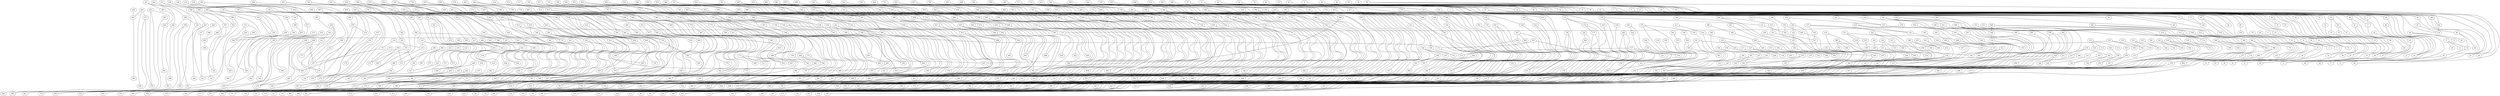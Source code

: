 strict graph {


	"265" [  weight=0 ];

	"265" -- "264" [  weight=0 ];

	"833" [  weight=0 ];

	"833" -- "868" [  weight=0 ];

	"833" -- "832" [  weight=0 ];

	"833" -- "828" [  weight=0 ];

	"926" [  weight=0 ];

	"926" -- "923" [  weight=0 ];

	"926" -- "927" [  weight=0 ];

	"609" [  weight=0 ];

	"609" -- "607" [  weight=0 ];

	"609" -- "596" [  weight=0 ];

	"609" -- "608" [  weight=0 ];

	"891" [  weight=0 ];

	"891" -- "890" [  weight=0 ];

	"891" -- "886" [  weight=0 ];

	"891" -- "819" [  weight=0 ];

	"2" [  weight=0 ];

	"2" -- "94" [  weight=0 ];

	"37" [  weight=0 ];

	"37" -- "36" [  weight=0 ];

	"37" -- "24" [  weight=0 ];

	"449" [  weight=0 ];

	"449" -- "448" [  weight=0 ];

	"660" [  weight=0 ];

	"660" -- "649" [  weight=0 ];

	"660" -- "657" [  weight=0 ];

	"660" -- "661" [  weight=0 ];

	"727" [  weight=0 ];

	"727" -- "934" [  weight=0 ];

	"727" -- "730" [  weight=0 ];

	"689" [  weight=0 ];

	"689" -- "590" [  weight=0 ];

	"717" [  weight=0 ];

	"717" -- "707" [  weight=0 ];

	"310" [  weight=0 ];

	"310" -- "263" [  weight=0 ];

	"310" -- "311" [  weight=0 ];

	"310" -- "315" [  weight=0 ];

	"241" [  weight=0 ];

	"241" -- "240" [  weight=0 ];

	"241" -- "237" [  weight=0 ];

	"62" [  weight=0 ];

	"62" -- "3" [  weight=0 ];

	"628" [  weight=0 ];

	"628" -- "629" [  weight=0 ];

	"820" [  weight=0 ];

	"820" -- "825" [  weight=0 ];

	"102" [  weight=0 ];

	"102" -- "104" [  weight=0 ];

	"102" -- "81" [  weight=0 ];

	"711" [  weight=0 ];

	"711" -- "710" [  weight=0 ];

	"711" -- "702" [  weight=0 ];

	"711" -- "966" [  weight=0 ];

	"52" [  weight=0 ];

	"52" -- "57" [  weight=0 ];

	"52" -- "53" [  weight=0 ];

	"853" [  weight=0 ];

	"853" -- "856" [  weight=0 ];

	"853" -- "917" [  weight=0 ];

	"641" [  weight=0 ];

	"641" -- "640" [  weight=0 ];

	"641" -- "636" [  weight=0 ];

	"641" -- "621" [  weight=0 ];

	"607" [  weight=0 ];

	"607" -- "594" [  weight=0 ];

	"607" -- "606" [  weight=0 ];

	"607" -- "609" [  weight=0 ];

	"754" [  weight=0 ];

	"754" -- "759" [  weight=0 ];

	"754" -- "755" [  weight=0 ];

	"508" [  weight=0 ];

	"508" -- "138" [  weight=0 ];

	"508" -- "509" [  weight=0 ];

	"508" -- "569" [  weight=0 ];

	"889" [  weight=0 ];

	"889" -- "884" [  weight=0 ];

	"255" [  weight=0 ];

	"255" -- "253" [  weight=0 ];

	"255" -- "254" [  weight=0 ];

	"254" [  weight=0 ];

	"254" -- "243" [  weight=0 ];

	"254" -- "255" [  weight=0 ];

	"254" -- "334" [  weight=0 ];

	"632" [  weight=0 ];

	"632" -- "633" [  weight=0 ];

	"632" -- "637" [  weight=0 ];

	"632" -- "608" [  weight=0 ];

	"733" [  weight=0 ];

	"733" -- "732" [  weight=0 ];

	"334" [  weight=0 ];

	"334" -- "254" [  weight=0 ];

	"334" -- "335" [  weight=0 ];

	"19" [  weight=0 ];

	"19" -- "22" [  weight=0 ];

	"551" [  weight=0 ];

	"551" -- "546" [  weight=0 ];

	"551" -- "558" [  weight=0 ];

	"551" -- "550" [  weight=0 ];

	"928" [  weight=0 ];

	"928" -- "929" [  weight=0 ];

	"872" [  weight=0 ];

	"872" -- "873" [  weight=0 ];

	"872" -- "869" [  weight=0 ];

	"164" [  weight=0 ];

	"164" -- "478" [  weight=0 ];

	"164" -- "169" [  weight=0 ];

	"521" [  weight=0 ];

	"521" -- "545" [  weight=0 ];

	"389" [  weight=0 ];

	"389" -- "388" [  weight=0 ];

	"389" -- "456" [  weight=0 ];

	"389" -- "384" [  weight=0 ];

	"881" [  weight=0 ];

	"881" -- "880" [  weight=0 ];

	"148" [  weight=0 ];

	"148" -- "153" [  weight=0 ];

	"148" -- "149" [  weight=0 ];

	"148" -- "494" [  weight=0 ];

	"252" [  weight=0 ];

	"252" -- "253" [  weight=0 ];

	"796" [  weight=0 ];

	"796" -- "797" [  weight=0 ];

	"796" -- "813" [  weight=0 ];

	"125" [  weight=0 ];

	"125" -- "534" [  weight=0 ];

	"698" [  weight=0 ];

	"698" -- "566" [  weight=0 ];

	"698" -- "563" [  weight=0 ];

	"852" [  weight=0 ];

	"852" -- "849" [  weight=0 ];

	"562" [  weight=0 ];

	"562" -- "555" [  weight=0 ];

	"875" [  weight=0 ];

	"875" -- "874" [  weight=0 ];

	"875" -- "895" [  weight=0 ];

	"875" -- "878" [  weight=0 ];

	"659" [  weight=0 ];

	"659" -- "662" [  weight=0 ];

	"659" -- "658" [  weight=0 ];

	"649" [  weight=0 ];

	"649" -- "644" [  weight=0 ];

	"649" -- "660" [  weight=0 ];

	"237" [  weight=0 ];

	"237" -- "241" [  weight=0 ];

	"899" [  weight=0 ];

	"899" -- "827" [  weight=0 ];

	"899" -- "898" [  weight=0 ];

	"899" -- "831" [  weight=0 ];

	"654" [  weight=0 ];

	"654" -- "479" [  weight=0 ];

	"720" [  weight=0 ];

	"720" -- "781" [  weight=0 ];

	"720" -- "944" [  weight=0 ];

	"506" [  weight=0 ];

	"506" -- "136" [  weight=0 ];

	"506" -- "507" [  weight=0 ];

	"506" -- "567" [  weight=0 ];

	"695" [  weight=0 ];

	"695" -- "690" [  weight=0 ];

	"695" -- "697" [  weight=0 ];

	"535" [  weight=0 ];

	"535" -- "539" [  weight=0 ];

	"535" -- "550" [  weight=0 ];

	"535" -- "534" [  weight=0 ];

	"479" [  weight=0 ];

	"479" -- "474" [  weight=0 ];

	"479" -- "654" [  weight=0 ];

	"479" -- "478" [  weight=0 ];

	"173" [  weight=0 ];

	"173" -- "165" [  weight=0 ];

	"173" -- "212" [  weight=0 ];

	"173" -- "172" [  weight=0 ];

	"670" [  weight=0 ];

	"670" -- "777" [  weight=0 ];

	"670" -- "671" [  weight=0 ];

	"670" -- "675" [  weight=0 ];

	"666" [  weight=0 ];

	"666" -- "667" [  weight=0 ];

	"953" [  weight=0 ];

	"953" -- "952" [  weight=0 ];

	"953" -- "929" [  weight=0 ];

	"333" [  weight=0 ];

	"333" -- "360" [  weight=0 ];

	"333" -- "332" [  weight=0 ];

	"525" [  weight=0 ];

	"525" -- "528" [  weight=0 ];

	"35" [  weight=0 ];

	"35" -- "34" [  weight=0 ];

	"35" -- "38" [  weight=0 ];

	"35" -- "30" [  weight=0 ];

	"639" [  weight=0 ];

	"639" -- "638" [  weight=0 ];

	"639" -- "634" [  weight=0 ];

	"291" [  weight=0 ];

	"291" -- "290" [  weight=0 ];

	"291" -- "294" [  weight=0 ];

	"493" [  weight=0 ];

	"493" -- "492" [  weight=0 ];

	"493" -- "648" [  weight=0 ];

	"493" -- "488" [  weight=0 ];

	"379" [  weight=0 ];

	"379" -- "418" [  weight=0 ];

	"379" -- "378" [  weight=0 ];

	"379" -- "462" [  weight=0 ];

	"90" [  weight=0 ];

	"90" -- "95" [  weight=0 ];

	"90" -- "14" [  weight=0 ];

	"90" -- "91" [  weight=0 ];

	"14" [  weight=0 ];

	"14" -- "15" [  weight=0 ];

	"14" -- "90" [  weight=0 ];

	"718" [  weight=0 ];

	"718" -- "942" [  weight=0 ];

	"582" [  weight=0 ];

	"582" -- "583" [  weight=0 ];

	"582" -- "579" [  weight=0 ];

	"582" -- "586" [  weight=0 ];

	"143" [  weight=0 ];

	"143" -- "198" [  weight=0 ];

	"143" -- "138" [  weight=0 ];

	"143" -- "142" [  weight=0 ];

	"651" [  weight=0 ];

	"651" -- "653" [  weight=0 ];

	"651" -- "650" [  weight=0 ];

	"470" [  weight=0 ];

	"470" -- "459" [  weight=0 ];

	"470" -- "471" [  weight=0 ];

	"470" -- "371" [  weight=0 ];

	"622" [  weight=0 ];

	"622" -- "623" [  weight=0 ];

	"624" [  weight=0 ];

	"624" -- "625" [  weight=0 ];

	"193" [  weight=0 ];

	"193" -- "398" [  weight=0 ];

	"930" [  weight=0 ];

	"930" -- "927" [  weight=0 ];

	"441" [  weight=0 ];

	"441" -- "440" [  weight=0 ];

	"469" [  weight=0 ];

	"469" -- "468" [  weight=0 ];

	"469" -- "464" [  weight=0 ];

	"104" [  weight=0 ];

	"104" -- "106" [  weight=0 ];

	"104" -- "102" [  weight=0 ];

	"104" -- "77" [  weight=0 ];

	"106" [  weight=0 ];

	"106" -- "104" [  weight=0 ];

	"106" -- "108" [  weight=0 ];

	"106" -- "73" [  weight=0 ];

	"588" [  weight=0 ];

	"588" -- "549" [  weight=0 ];

	"588" -- "589" [  weight=0 ];

	"588" -- "584" [  weight=0 ];

	"445" [  weight=0 ];

	"445" -- "448" [  weight=0 ];

	"445" -- "444" [  weight=0 ];

	"97" [  weight=0 ];

	"97" -- "99" [  weight=0 ];

	"97" -- "95" [  weight=0 ];

	"97" -- "111" [  weight=0 ];

	"832" [  weight=0 ];

	"832" -- "833" [  weight=0 ];

	"477" [  weight=0 ];

	"477" -- "475" [  weight=0 ];

	"477" -- "476" [  weight=0 ];

	"214" [  weight=0 ];

	"214" -- "215" [  weight=0 ];

	"214" -- "175" [  weight=0 ];

	"480" [  weight=0 ];

	"480" -- "485" [  weight=0 ];

	"480" -- "481" [  weight=0 ];

	"480" -- "166" [  weight=0 ];

	"791" [  weight=0 ];

	"791" -- "790" [  weight=0 ];

	"5" [  weight=0 ];

	"5" -- "4" [  weight=0 ];

	"5" -- "56" [  weight=0 ];

	"673" [  weight=0 ];

	"673" -- "618" [  weight=0 ];

	"673" -- "668" [  weight=0 ];

	"523" [  weight=0 ];

	"523" -- "526" [  weight=0 ];

	"523" -- "519" [  weight=0 ];

	"523" -- "522" [  weight=0 ];

	"86" [  weight=0 ];

	"86" -- "91" [  weight=0 ];

	"86" -- "18" [  weight=0 ];

	"86" -- "87" [  weight=0 ];

	"586" [  weight=0 ];

	"586" -- "582" [  weight=0 ];

	"629" [  weight=0 ];

	"629" -- "678" [  weight=0 ];

	"629" -- "628" [  weight=0 ];

	"629" -- "625" [  weight=0 ];

	"411" [  weight=0 ];

	"411" -- "410" [  weight=0 ];

	"885" [  weight=0 ];

	"885" -- "884" [  weight=0 ];

	"885" -- "920" [  weight=0 ];

	"888" [  weight=0 ];

	"888" -- "893" [  weight=0 ];

	"431" [  weight=0 ];

	"431" -- "434" [  weight=0 ];

	"431" -- "430" [  weight=0 ];

	"447" [  weight=0 ];

	"447" -- "446" [  weight=0 ];

	"211" [  weight=0 ];

	"211" -- "210" [  weight=0 ];

	"211" -- "206" [  weight=0 ];

	"211" -- "307" [  weight=0 ];

	"459" [  weight=0 ];

	"459" -- "470" [  weight=0 ];

	"846" [  weight=0 ];

	"846" -- "765" [  weight=0 ];

	"846" -- "847" [  weight=0 ];

	"846" -- "819" [  weight=0 ];

	"544" [  weight=0 ];

	"544" -- "533" [  weight=0 ];

	"544" -- "545" [  weight=0 ];

	"76" [  weight=0 ];

	"76" -- "81" [  weight=0 ];

	"429" [  weight=0 ];

	"429" -- "432" [  weight=0 ];

	"429" -- "428" [  weight=0 ];

	"713" [  weight=0 ];

	"713" -- "712" [  weight=0 ];

	"713" -- "708" [  weight=0 ];

	"713" -- "680" [  weight=0 ];

	"614" [  weight=0 ];

	"614" -- "615" [  weight=0 ];

	"662" [  weight=0 ];

	"662" -- "663" [  weight=0 ];

	"662" -- "659" [  weight=0 ];

	"662" -- "475" [  weight=0 ];

	"414" [  weight=0 ];

	"414" -- "419" [  weight=0 ];

	"74" [  weight=0 ];

	"74" -- "75" [  weight=0 ];

	"74" -- "46" [  weight=0 ];

	"74" -- "79" [  weight=0 ];

	"548" [  weight=0 ];

	"548" -- "553" [  weight=0 ];

	"44" [  weight=0 ];

	"44" -- "72" [  weight=0 ];

	"44" -- "45" [  weight=0 ];

	"44" -- "49" [  weight=0 ];

	"574" [  weight=0 ];

	"574" -- "571" [  weight=0 ];

	"574" -- "575" [  weight=0 ];

	"244" [  weight=0 ];

	"244" -- "245" [  weight=0 ];

	"244" -- "246" [  weight=0 ];

	"771" [  weight=0 ];

	"771" -- "766" [  weight=0 ];

	"278" [  weight=0 ];

	"278" -- "295" [  weight=0 ];

	"278" -- "279" [  weight=0 ];

	"278" -- "275" [  weight=0 ];

	"393" [  weight=0 ];

	"393" -- "392" [  weight=0 ];

	"837" [  weight=0 ];

	"837" -- "836" [  weight=0 ];

	"232" [  weight=0 ];

	"232" -- "229" [  weight=0 ];

	"232" -- "233" [  weight=0 ];

	"232" -- "336" [  weight=0 ];

	"507" [  weight=0 ];

	"507" -- "506" [  weight=0 ];

	"507" -- "688" [  weight=0 ];

	"507" -- "502" [  weight=0 ];

	"272" [  weight=0 ];

	"272" -- "257" [  weight=0 ];

	"498" [  weight=0 ];

	"498" -- "144" [  weight=0 ];

	"498" -- "499" [  weight=0 ];

	"498" -- "503" [  weight=0 ];

	"399" [  weight=0 ];

	"399" -- "442" [  weight=0 ];

	"340" [  weight=0 ];

	"340" -- "341" [  weight=0 ];

	"340" -- "337" [  weight=0 ];

	"340" -- "228" [  weight=0 ];

	"912" [  weight=0 ];

	"912" -- "913" [  weight=0 ];

	"912" -- "880" [  weight=0 ];

	"595" [  weight=0 ];

	"595" -- "570" [  weight=0 ];

	"595" -- "594" [  weight=0 ];

	"595" -- "597" [  weight=0 ];

	"186" [  weight=0 ];

	"186" -- "191" [  weight=0 ];

	"186" -- "187" [  weight=0 ];

	"186" -- "155" [  weight=0 ];

	"387" [  weight=0 ];

	"387" -- "454" [  weight=0 ];

	"387" -- "382" [  weight=0 ];

	"387" -- "386" [  weight=0 ];

	"903" [  weight=0 ];

	"903" -- "870" [  weight=0 ];

	"903" -- "902" [  weight=0 ];

	"896" [  weight=0 ];

	"896" -- "869" [  weight=0 ];

	"896" -- "897" [  weight=0 ];

	"687" [  weight=0 ];

	"687" -- "768" [  weight=0 ];

	"687" -- "710" [  weight=0 ];

	"687" -- "686" [  weight=0 ];

	"590" [  weight=0 ];

	"590" -- "689" [  weight=0 ];

	"590" -- "591" [  weight=0 ];

	"590" -- "503" [  weight=0 ];

	"453" [  weight=0 ];

	"453" -- "456" [  weight=0 ];

	"453" -- "452" [  weight=0 ];

	"631" [  weight=0 ];

	"631" -- "626" [  weight=0 ];

	"914" [  weight=0 ];

	"914" -- "915" [  weight=0 ];

	"914" -- "919" [  weight=0 ];

	"914" -- "882" [  weight=0 ];

	"95" [  weight=0 ];

	"95" -- "90" [  weight=0 ];

	"95" -- "97" [  weight=0 ];

	"262" [  weight=0 ];

	"262" -- "267" [  weight=0 ];

	"812" [  weight=0 ];

	"812" -- "777" [  weight=0 ];

	"812" -- "813" [  weight=0 ];

	"503" [  weight=0 ];

	"503" -- "502" [  weight=0 ];

	"503" -- "590" [  weight=0 ];

	"503" -- "498" [  weight=0 ];

	"168" [  weight=0 ];

	"168" -- "474" [  weight=0 ];

	"140" [  weight=0 ];

	"140" -- "145" [  weight=0 ];

	"140" -- "141" [  weight=0 ];

	"606" [  weight=0 ];

	"606" -- "603" [  weight=0 ];

	"606" -- "630" [  weight=0 ];

	"606" -- "607" [  weight=0 ];

	"764" [  weight=0 ];

	"764" -- "765" [  weight=0 ];

	"714" [  weight=0 ];

	"714" -- "576" [  weight=0 ];

	"763" [  weight=0 ];

	"763" -- "844" [  weight=0 ];

	"763" -- "762" [  weight=0 ];

	"763" -- "758" [  weight=0 ];

	"601" [  weight=0 ];

	"601" -- "600" [  weight=0 ];

	"785" [  weight=0 ];

	"785" -- "773" [  weight=0 ];

	"785" -- "784" [  weight=0 ];

	"71" [  weight=0 ];

	"71" -- "109" [  weight=0 ];

	"349" [  weight=0 ];

	"349" -- "348" [  weight=0 ];

	"349" -- "351" [  weight=0 ];

	"302" [  weight=0 ];

	"302" -- "303" [  weight=0 ];

	"929" [  weight=0 ];

	"929" -- "932" [  weight=0 ];

	"929" -- "928" [  weight=0 ];

	"929" -- "953" [  weight=0 ];

	"739" [  weight=0 ];

	"739" -- "738" [  weight=0 ];

	"739" -- "922" [  weight=0 ];

	"739" -- "770" [  weight=0 ];

	"185" [  weight=0 ];

	"185" -- "184" [  weight=0 ];

	"230" [  weight=0 ];

	"230" -- "227" [  weight=0 ];

	"230" -- "342" [  weight=0 ];

	"230" -- "231" [  weight=0 ];

	"892" [  weight=0 ];

	"892" -- "893" [  weight=0 ];

	"878" [  weight=0 ];

	"878" -- "875" [  weight=0 ];

	"172" [  weight=0 ];

	"172" -- "173" [  weight=0 ];

	"172" -- "177" [  weight=0 ];

	"172" -- "418" [  weight=0 ];

	"141" [  weight=0 ];

	"141" -- "140" [  weight=0 ];

	"141" -- "196" [  weight=0 ];

	"776" [  weight=0 ];

	"776" -- "777" [  weight=0 ];

	"78" [  weight=0 ];

	"78" -- "34" [  weight=0 ];

	"259" [  weight=0 ];

	"259" -- "258" [  weight=0 ];

	"30" [  weight=0 ];

	"30" -- "35" [  weight=0 ];

	"30" -- "82" [  weight=0 ];

	"30" -- "31" [  weight=0 ];

	"862" [  weight=0 ];

	"862" -- "748" [  weight=0 ];

	"862" -- "859" [  weight=0 ];

	"374" [  weight=0 ];

	"374" -- "371" [  weight=0 ];

	"686" [  weight=0 ];

	"686" -- "687" [  weight=0 ];

	"864" [  weight=0 ];

	"864" -- "861" [  weight=0 ];

	"183" [  weight=0 ];

	"183" -- "178" [  weight=0 ];

	"661" [  weight=0 ];

	"661" -- "660" [  weight=0 ];

	"661" -- "663" [  weight=0 ];

	"17" [  weight=0 ];

	"17" -- "16" [  weight=0 ];

	"17" -- "20" [  weight=0 ];

	"17" -- "12" [  weight=0 ];

	"594" [  weight=0 ];

	"594" -- "595" [  weight=0 ];

	"594" -- "607" [  weight=0 ];

	"594" -- "705" [  weight=0 ];

	"869" [  weight=0 ];

	"869" -- "896" [  weight=0 ];

	"869" -- "872" [  weight=0 ];

	"869" -- "868" [  weight=0 ];

	"363" [  weight=0 ];

	"363" -- "358" [  weight=0 ];

	"943" [  weight=0 ];

	"943" -- "957" [  weight=0 ];

	"218" [  weight=0 ];

	"218" -- "219" [  weight=0 ];

	"218" -- "215" [  weight=0 ];

	"218" -- "216" [  weight=0 ];

	"208" [  weight=0 ];

	"208" -- "220" [  weight=0 ];

	"421" [  weight=0 ];

	"421" -- "424" [  weight=0 ];

	"461" [  weight=0 ];

	"461" -- "472" [  weight=0 ];

	"67" [  weight=0 ];

	"67" -- "66" [  weight=0 ];

	"67" -- "111" [  weight=0 ];

	"67" -- "94" [  weight=0 ];

	"80" [  weight=0 ];

	"80" -- "85" [  weight=0 ];

	"32" [  weight=0 ];

	"32" -- "45" [  weight=0 ];

	"160" [  weight=0 ];

	"160" -- "161" [  weight=0 ];

	"160" -- "482" [  weight=0 ];

	"13" [  weight=0 ];

	"13" [  weight=0 ];

	"210" [  weight=0 ];

	"210" -- "384" [  weight=0 ];

	"210" -- "211" [  weight=0 ];

	"792" [  weight=0 ];

	"792" -- "797" [  weight=0 ];

	"792" -- "788" [  weight=0 ];

	"581" [  weight=0 ];

	"581" -- "580" [  weight=0 ];

	"581" -- "584" [  weight=0 ];

	"342" [  weight=0 ];

	"342" -- "339" [  weight=0 ];

	"342" -- "230" [  weight=0 ];

	"342" -- "343" [  weight=0 ];

	"921" [  weight=0 ];

	"921" -- "918" [  weight=0 ];

	"784" [  weight=0 ];

	"784" -- "785" [  weight=0 ];

	"784" -- "842" [  weight=0 ];

	"784" -- "745" [  weight=0 ];

	"317" [  weight=0 ];

	"317" -- "321" [  weight=0 ];

	"317" -- "316" [  weight=0 ];

	"317" -- "312" [  weight=0 ];

	"336" [  weight=0 ];

	"336" -- "232" [  weight=0 ];

	"215" [  weight=0 ];

	"215" -- "218" [  weight=0 ];

	"215" -- "214" [  weight=0 ];

	"215" -- "380" [  weight=0 ];

	"540" [  weight=0 ];

	"540" -- "545" [  weight=0 ];

	"856" [  weight=0 ];

	"856" -- "853" [  weight=0 ];

	"856" -- "750" [  weight=0 ];

	"856" -- "857" [  weight=0 ];

	"482" [  weight=0 ];

	"482" -- "160" [  weight=0 ];

	"482" -- "487" [  weight=0 ];

	"474" [  weight=0 ];

	"474" -- "475" [  weight=0 ];

	"474" -- "479" [  weight=0 ];

	"474" -- "168" [  weight=0 ];

	"645" [  weight=0 ];

	"645" -- "644" [  weight=0 ];

	"645" -- "617" [  weight=0 ];

	"178" [  weight=0 ];

	"178" -- "179" [  weight=0 ];

	"178" -- "416" [  weight=0 ];

	"178" -- "183" [  weight=0 ];

	"298" [  weight=0 ];

	"298" -- "303" [  weight=0 ];

	"438" [  weight=0 ];

	"438" -- "435" [  weight=0 ];

	"438" -- "403" [  weight=0 ];

	"688" [  weight=0 ];

	"688" -- "693" [  weight=0 ];

	"688" -- "507" [  weight=0 ];

	"623" [  weight=0 ];

	"623" -- "622" [  weight=0 ];

	"623" -- "627" [  weight=0 ];

	"623" -- "635" [  weight=0 ];

	"944" [  weight=0 ];

	"944" -- "945" [  weight=0 ];

	"944" -- "720" [  weight=0 ];

	"944" -- "941" [  weight=0 ];

	"366" [  weight=0 ];

	"366" -- "364" [  weight=0 ];

	"191" [  weight=0 ];

	"191" -- "190" [  weight=0 ];

	"191" -- "186" [  weight=0 ];

	"338" [  weight=0 ];

	"338" -- "335" [  weight=0 ];

	"825" [  weight=0 ];

	"825" -- "824" [  weight=0 ];

	"825" -- "820" [  weight=0 ];

	"825" -- "897" [  weight=0 ];

	"320" [  weight=0 ];

	"320" -- "559" [  weight=0 ];

	"572" [  weight=0 ];

	"572" -- "597" [  weight=0 ];

	"322" [  weight=0 ];

	"322" -- "327" [  weight=0 ];

	"322" -- "561" [  weight=0 ];

	"919" [  weight=0 ];

	"919" -- "914" [  weight=0 ];

	"919" -- "918" [  weight=0 ];

	"15" [  weight=0 ];

	"15" -- "10" [  weight=0 ];

	"15" -- "14" [  weight=0 ];

	"494" [  weight=0 ];

	"494" -- "148" [  weight=0 ];

	"494" -- "495" [  weight=0 ];

	"803" [  weight=0 ];

	"803" -- "816" [  weight=0 ];

	"803" -- "762" [  weight=0 ];

	"803" -- "802" [  weight=0 ];

	"53" [  weight=0 ];

	"53" -- "40" [  weight=0 ];

	"53" -- "52" [  weight=0 ];

	"946" [  weight=0 ];

	"946" -- "923" [  weight=0 ];

	"905" [  weight=0 ];

	"905" -- "865" [  weight=0 ];

	"905" -- "904" [  weight=0 ];

	"905" -- "900" [  weight=0 ];

	"100" [  weight=0 ];

	"100" -- "85" [  weight=0 ];

	"100" -- "98" [  weight=0 ];

	"355" [  weight=0 ];

	"355" -- "369" [  weight=0 ];

	"207" [  weight=0 ];

	"207" -- "202" [  weight=0 ];

	"932" [  weight=0 ];

	"932" -- "929" [  weight=0 ];

	"466" [  weight=0 ];

	"466" -- "467" [  weight=0 ];

	"466" -- "375" [  weight=0 ];

	"466" -- "471" [  weight=0 ];

	"434" [  weight=0 ];

	"434" -- "407" [  weight=0 ];

	"434" -- "435" [  weight=0 ];

	"434" -- "431" [  weight=0 ];

	"906" [  weight=0 ];

	"906" -- "911" [  weight=0 ];

	"906" -- "874" [  weight=0 ];

	"906" -- "907" [  weight=0 ];

	"297" [  weight=0 ];

	"297" -- "296" [  weight=0 ];

	"297" -- "280" [  weight=0 ];

	"297" -- "284" [  weight=0 ];

	"613" [  weight=0 ];

	"613" -- "648" [  weight=0 ];

	"174" [  weight=0 ];

	"174" -- "179" [  weight=0 ];

	"854" [  weight=0 ];

	"854" -- "756" [  weight=0 ];

	"854" -- "855" [  weight=0 ];

	"854" -- "851" [  weight=0 ];

	"777" [  weight=0 ];

	"777" -- "812" [  weight=0 ];

	"777" -- "670" [  weight=0 ];

	"777" -- "776" [  weight=0 ];

	"781" [  weight=0 ];

	"781" -- "720" [  weight=0 ];

	"610" [  weight=0 ];

	"610" -- "611" [  weight=0 ];

	"610" -- "665" [  weight=0 ];

	"610" -- "495" [  weight=0 ];

	"879" [  weight=0 ];

	"879" -- "882" [  weight=0 ];

	"879" -- "890" [  weight=0 ];

	"194" [  weight=0 ];

	"194" -- "195" [  weight=0 ];

	"440" [  weight=0 ];

	"440" -- "441" [  weight=0 ];

	"440" -- "437" [  weight=0 ];

	"440" -- "405" [  weight=0 ];

	"845" [  weight=0 ];

	"845" -- "848" [  weight=0 ];

	"845" -- "884" [  weight=0 ];

	"802" [  weight=0 ];

	"802" -- "803" [  weight=0 ];

	"802" -- "778" [  weight=0 ];

	"513" [  weight=0 ];

	"513" -- "516" [  weight=0 ];

	"233" [  weight=0 ];

	"233" -- "232" [  weight=0 ];

	"233" -- "120" [  weight=0 ];

	"233" -- "240" [  weight=0 ];

	"967" [  weight=0 ];

	"967" -- "772" [  weight=0 ];

	"127" [  weight=0 ];

	"127" -- "122" [  weight=0 ];

	"127" -- "126" [  weight=0 ];

	"127" -- "536" [  weight=0 ];

	"923" [  weight=0 ];

	"923" -- "946" [  weight=0 ];

	"923" -- "922" [  weight=0 ];

	"923" -- "926" [  weight=0 ];

	"550" [  weight=0 ];

	"550" -- "551" [  weight=0 ];

	"550" -- "535" [  weight=0 ];

	"550" -- "129" [  weight=0 ];

	"817" [  weight=0 ];

	"817" -- "844" [  weight=0 ];

	"937" [  weight=0 ];

	"937" -- "955" [  weight=0 ];

	"937" -- "940" [  weight=0 ];

	"937" -- "936" [  weight=0 ];

	"92" [  weight=0 ];

	"92" [  weight=0 ];

	"92" -- "93" [  weight=0 ];

	"335" [  weight=0 ];

	"335" -- "362" [  weight=0 ];

	"335" -- "338" [  weight=0 ];

	"335" -- "334" [  weight=0 ];

	"787" [  weight=0 ];

	"787" -- "786" [  weight=0 ];

	"672" [  weight=0 ];

	"672" -- "677" [  weight=0 ];

	"385" [  weight=0 ];

	"385" -- "460" [  weight=0 ];

	"385" -- "384" [  weight=0 ];

	"385" -- "372" [  weight=0 ];

	"723" [  weight=0 ];

	"723" -- "938" [  weight=0 ];

	"723" -- "726" [  weight=0 ];

	"723" -- "722" [  weight=0 ];

	"913" [  weight=0 ];

	"913" -- "908" [  weight=0 ];

	"913" -- "857" [  weight=0 ];

	"913" -- "912" [  weight=0 ];

	"34" [  weight=0 ];

	"34" -- "47" [  weight=0 ];

	"34" -- "78" [  weight=0 ];

	"34" -- "35" [  weight=0 ];

	"380" [  weight=0 ];

	"380" -- "381" [  weight=0 ];

	"380" -- "215" [  weight=0 ];

	"553" [  weight=0 ];

	"553" -- "552" [  weight=0 ];

	"553" -- "560" [  weight=0 ];

	"553" -- "548" [  weight=0 ];

	"765" [  weight=0 ];

	"765" -- "846" [  weight=0 ];

	"765" -- "760" [  weight=0 ];

	"765" -- "764" [  weight=0 ];

	"685" [  weight=0 ];

	"685" -- "766" [  weight=0 ];

	"685" -- "708" [  weight=0 ];

	"685" -- "684" [  weight=0 ];

	"36" [  weight=0 ];

	"36" -- "37" [  weight=0 ];

	"36" -- "33" [  weight=0 ];

	"36" -- "41" [  weight=0 ];

	"697" [  weight=0 ];

	"697" -- "695" [  weight=0 ];

	"443" [  weight=0 ];

	"443" -- "442" [  weight=0 ];

	"443" -- "446" [  weight=0 ];

	"751" [  weight=0 ];

	"751" -- "746" [  weight=0 ];

	"200" [  weight=0 ];

	"200" -- "137" [  weight=0 ];

	"664" [  weight=0 ];

	"664" -- "591" [  weight=0 ];

	"69" [  weight=0 ];

	"69" -- "108" [  weight=0 ];

	"69" -- "64" [  weight=0 ];

	"69" -- "68" [  weight=0 ];

	"406" [  weight=0 ];

	"406" -- "407" [  weight=0 ];

	"130" [  weight=0 ];

	"130" -- "323" [  weight=0 ];

	"130" -- "239" [  weight=0 ];

	"130" -- "131" [  weight=0 ];

	"857" [  weight=0 ];

	"857" -- "913" [  weight=0 ];

	"857" -- "856" [  weight=0 ];

	"950" [  weight=0 ];

	"950" -- "954" [  weight=0 ];

	"950" -- "951" [  weight=0 ];

	"950" -- "939" [  weight=0 ];

	"636" [  weight=0 ];

	"636" -- "641" [  weight=0 ];

	"805" [  weight=0 ];

	"805" -- "818" [  weight=0 ];

	"648" [  weight=0 ];

	"648" -- "493" [  weight=0 ];

	"648" -- "613" [  weight=0 ];

	"184" [  weight=0 ];

	"184" -- "185" [  weight=0 ];

	"184" -- "189" [  weight=0 ];

	"465" [  weight=0 ];

	"465" -- "424" [  weight=0 ];

	"465" -- "464" [  weight=0 ];

	"758" [  weight=0 ];

	"758" -- "763" [  weight=0 ];

	"758" -- "848" [  weight=0 ];

	"758" -- "759" [  weight=0 ];

	"795" [  weight=0 ];

	"795" -- "794" [  weight=0 ];

	"795" -- "790" [  weight=0 ];

	"501" [  weight=0 ];

	"501" -- "496" [  weight=0 ];

	"159" [  weight=0 ];

	"159" -- "154" [  weight=0 ];

	"159" -- "158" [  weight=0 ];

	"159" -- "182" [  weight=0 ];

	"261" [  weight=0 ];

	"261" -- "256" [  weight=0 ];

	"261" -- "308" [  weight=0 ];

	"261" -- "260" [  weight=0 ];

	"463" [  weight=0 ];

	"463" -- "462" [  weight=0 ];

	"463" -- "422" [  weight=0 ];

	"890" [  weight=0 ];

	"890" -- "891" [  weight=0 ];

	"890" -- "879" [  weight=0 ];

	"890" -- "895" [  weight=0 ];

	"677" [  weight=0 ];

	"677" -- "676" [  weight=0 ];

	"677" -- "956" [  weight=0 ];

	"677" -- "672" [  weight=0 ];

	"484" [  weight=0 ];

	"484" -- "162" [  weight=0 ];

	"187" [  weight=0 ];

	"187" -- "186" [  weight=0 ];

	"115" [  weight=0 ];

	"115" -- "113" [  weight=0 ];

	"115" -- "524" [  weight=0 ];

	"115" -- "114" [  weight=0 ];

	"195" [  weight=0 ];

	"195" -- "194" [  weight=0 ];

	"195" -- "190" [  weight=0 ];

	"195" -- "400" [  weight=0 ];

	"911" [  weight=0 ];

	"911" -- "910" [  weight=0 ];

	"911" -- "863" [  weight=0 ];

	"911" -- "906" [  weight=0 ];

	"12" [  weight=0 ];

	"12" -- "17" [  weight=0 ];

	"45" [  weight=0 ];

	"45" -- "44" [  weight=0 ];

	"45" -- "32" [  weight=0 ];

	"45" -- "40" [  weight=0 ];

	"828" [  weight=0 ];

	"828" -- "833" [  weight=0 ];

	"258" [  weight=0 ];

	"258" -- "263" [  weight=0 ];

	"258" -- "259" [  weight=0 ];

	"847" [  weight=0 ];

	"847" -- "846" [  weight=0 ];

	"850" [  weight=0 ];

	"850" -- "760" [  weight=0 ];

	"269" [  weight=0 ];

	"269" -- "268" [  weight=0 ];

	"269" -- "264" [  weight=0 ];

	"269" -- "271" [  weight=0 ];

	"377" [  weight=0 ];

	"377" -- "468" [  weight=0 ];

	"761" [  weight=0 ];

	"761" -- "756" [  weight=0 ];

	"761" -- "760" [  weight=0 ];

	"761" -- "724" [  weight=0 ];

	"96" [  weight=0 ];

	"96" -- "93" [  weight=0 ];

	"96" -- "110" [  weight=0 ];

	"96" -- "98" [  weight=0 ];

	"907" [  weight=0 ];

	"907" -- "906" [  weight=0 ];

	"11" [  weight=0 ];

	"11" -- "6" [  weight=0 ];

	"11" -- "10" [  weight=0 ];

	"146" [  weight=0 ];

	"146" -- "151" [  weight=0 ];

	"146" -- "147" [  weight=0 ];

	"146" -- "500" [  weight=0 ];

	"747" [  weight=0 ];

	"747" -- "734" [  weight=0 ];

	"747" -- "746" [  weight=0 ];

	"747" -- "742" [  weight=0 ];

	"560" [  weight=0 ];

	"560" -- "561" [  weight=0 ];

	"560" -- "553" [  weight=0 ];

	"922" [  weight=0 ];

	"922" -- "923" [  weight=0 ];

	"922" -- "739" [  weight=0 ];

	"922" -- "965" [  weight=0 ];

	"527" [  weight=0 ];

	"527" -- "542" [  weight=0 ];

	"488" [  weight=0 ];

	"488" -- "493" [  weight=0 ];

	"488" -- "489" [  weight=0 ];

	"455" [  weight=0 ];

	"455" -- "454" [  weight=0 ];

	"591" [  weight=0 ];

	"591" -- "590" [  weight=0 ];

	"591" -- "664" [  weight=0 ];

	"250" [  weight=0 ];

	"250" -- "251" [  weight=0 ];

	"250" -- "238" [  weight=0 ];

	"250" -- "247" [  weight=0 ];

	"392" [  weight=0 ];

	"392" -- "397" [  weight=0 ];

	"392" -- "393" [  weight=0 ];

	"392" -- "203" [  weight=0 ];

	"600" [  weight=0 ];

	"600" -- "601" [  weight=0 ];

	"600" -- "640" [  weight=0 ];

	"934" [  weight=0 ];

	"934" -- "931" [  weight=0 ];

	"934" -- "727" [  weight=0 ];

	"934" -- "935" [  weight=0 ];

	"511" [  weight=0 ];

	"511" -- "547" [  weight=0 ];

	"511" -- "510" [  weight=0 ];

	"511" -- "514" [  weight=0 ];

	"674" [  weight=0 ];

	"674" -- "809" [  weight=0 ];

	"674" -- "679" [  weight=0 ];

	"729" [  weight=0 ];

	"729" -- "936" [  weight=0 ];

	"729" -- "728" [  weight=0 ];

	"729" -- "732" [  weight=0 ];

	"284" [  weight=0 ];

	"284" -- "297" [  weight=0 ];

	"284" -- "281" [  weight=0 ];

	"755" [  weight=0 ];

	"755" -- "754" [  weight=0 ];

	"500" [  weight=0 ];

	"500" -- "146" [  weight=0 ];

	"500" -- "505" [  weight=0 ];

	"904" [  weight=0 ];

	"904" -- "909" [  weight=0 ];

	"904" -- "905" [  weight=0 ];

	"931" [  weight=0 ];

	"931" -- "934" [  weight=0 ];

	"547" [  weight=0 ];

	"547" -- "511" [  weight=0 ];

	"107" [  weight=0 ];

	"107" -- "75" [  weight=0 ];

	"107" -- "105" [  weight=0 ];

	"107" -- "109" [  weight=0 ];

	"625" [  weight=0 ];

	"625" -- "629" [  weight=0 ];

	"625" -- "637" [  weight=0 ];

	"625" -- "624" [  weight=0 ];

	"704" [  weight=0 ];

	"704" -- "705" [  weight=0 ];

	"114" [  weight=0 ];

	"114" -- "115" [  weight=0 ];

	"462" [  weight=0 ];

	"462" -- "463" [  weight=0 ];

	"462" -- "379" [  weight=0 ];

	"964" [  weight=0 ];

	"964" -- "709" [  weight=0 ];

	"964" -- "965" [  weight=0 ];

	"964" -- "961" [  weight=0 ];

	"750" [  weight=0 ];

	"750" -- "856" [  weight=0 ];

	"644" [  weight=0 ];

	"644" -- "652" [  weight=0 ];

	"644" -- "645" [  weight=0 ];

	"644" -- "649" [  weight=0 ];

	"293" [  weight=0 ];

	"293" -- "276" [  weight=0 ];

	"293" -- "256" [  weight=0 ];

	"924" [  weight=0 ];

	"924" -- "741" [  weight=0 ];

	"142" [  weight=0 ];

	"142" -- "143" [  weight=0 ];

	"150" [  weight=0 ];

	"150" -- "155" [  weight=0 ];

	"150" -- "496" [  weight=0 ];

	"933" [  weight=0 ];

	"933" -- "955" [  weight=0 ];

	"579" [  weight=0 ];

	"579" -- "582" [  weight=0 ];

	"235" [  weight=0 ];

	"235" -- "122" [  weight=0 ];

	"235" -- "234" [  weight=0 ];

	"880" [  weight=0 ];

	"880" -- "881" [  weight=0 ];

	"880" -- "912" [  weight=0 ];

	"304" [  weight=0 ];

	"304" -- "309" [  weight=0 ];

	"296" [  weight=0 ];

	"296" -- "301" [  weight=0 ];

	"296" -- "297" [  weight=0 ];

	"296" -- "288" [  weight=0 ];

	"536" [  weight=0 ];

	"536" -- "537" [  weight=0 ];

	"536" -- "127" [  weight=0 ];

	"512" [  weight=0 ];

	"512" -- "585" [  weight=0 ];

	"638" [  weight=0 ];

	"638" -- "643" [  weight=0 ];

	"638" -- "639" [  weight=0 ];

	"638" -- "598" [  weight=0 ];

	"568" [  weight=0 ];

	"568" -- "565" [  weight=0 ];

	"568" -- "569" [  weight=0 ];

	"568" -- "699" [  weight=0 ];

	"41" [  weight=0 ];

	"41" -- "40" [  weight=0 ];

	"41" -- "36" [  weight=0 ];

	"289" [  weight=0 ];

	"289" -- "260" [  weight=0 ];

	"884" [  weight=0 ];

	"884" -- "885" [  weight=0 ];

	"884" -- "889" [  weight=0 ];

	"884" -- "845" [  weight=0 ];

	"731" [  weight=0 ];

	"731" -- "734" [  weight=0 ];

	"372" [  weight=0 ];

	"372" -- "385" [  weight=0 ];

	"248" [  weight=0 ];

	"248" -- "249" [  weight=0 ];

	"836" [  weight=0 ];

	"836" -- "841" [  weight=0 ];

	"836" -- "837" [  weight=0 ];

	"22" [  weight=0 ];

	"22" -- "19" [  weight=0 ];

	"22" -- "23" [  weight=0 ];

	"22" -- "27" [  weight=0 ];

	"329" [  weight=0 ];

	"329" -- "324" [  weight=0 ];

	"865" [  weight=0 ];

	"865" -- "905" [  weight=0 ];

	"592" [  weight=0 ];

	"592" -- "505" [  weight=0 ];

	"592" -- "593" [  weight=0 ];

	"617" [  weight=0 ];

	"617" -- "645" [  weight=0 ];

	"617" -- "620" [  weight=0 ];

	"617" -- "616" [  weight=0 ];

	"126" [  weight=0 ];

	"126" -- "127" [  weight=0 ];

	"394" [  weight=0 ];

	"394" -- "395" [  weight=0 ];

	"394" -- "197" [  weight=0 ];

	"382" [  weight=0 ];

	"382" -- "387" [  weight=0 ];

	"382" -- "383" [  weight=0 ];

	"676" [  weight=0 ];

	"676" -- "677" [  weight=0 ];

	"676" -- "627" [  weight=0 ];

	"216" [  weight=0 ];

	"216" -- "218" [  weight=0 ];

	"216" -- "217" [  weight=0 ];

	"397" [  weight=0 ];

	"397" -- "392" [  weight=0 ];

	"274" [  weight=0 ];

	"274" -- "246" [  weight=0 ];

	"804" [  weight=0 ];

	"804" -- "801" [  weight=0 ];

	"804" -- "780" [  weight=0 ];

	"823" [  weight=0 ];

	"823" -- "822" [  weight=0 ];

	"823" -- "894" [  weight=0 ];

	"823" -- "818" [  weight=0 ];

	"956" [  weight=0 ];

	"956" -- "677" [  weight=0 ];

	"956" -- "957" [  weight=0 ];

	"497" [  weight=0 ];

	"497" -- "612" [  weight=0 ];

	"497" -- "492" [  weight=0 ];

	"497" -- "496" [  weight=0 ];

	"615" [  weight=0 ];

	"615" -- "614" [  weight=0 ];

	"615" -- "643" [  weight=0 ];

	"615" -- "618" [  weight=0 ];

	"325" [  weight=0 ];

	"325" -- "313" [  weight=0 ];

	"325" -- "324" [  weight=0 ];

	"859" [  weight=0 ];

	"859" -- "858" [  weight=0 ];

	"859" -- "862" [  weight=0 ];

	"381" [  weight=0 ];

	"381" -- "464" [  weight=0 ];

	"381" -- "420" [  weight=0 ];

	"381" -- "380" [  weight=0 ];

	"927" [  weight=0 ];

	"927" -- "926" [  weight=0 ];

	"927" -- "930" [  weight=0 ];

	"927" -- "951" [  weight=0 ];

	"386" [  weight=0 ];

	"386" -- "387" [  weight=0 ];

	"386" -- "205" [  weight=0 ];

	"386" -- "391" [  weight=0 ];

	"571" [  weight=0 ];

	"571" -- "570" [  weight=0 ];

	"571" -- "574" [  weight=0 ];

	"675" [  weight=0 ];

	"675" -- "670" [  weight=0 ];

	"675" -- "620" [  weight=0 ];

	"786" [  weight=0 ];

	"786" -- "790" [  weight=0 ];

	"786" -- "787" [  weight=0 ];

	"678" [  weight=0 ];

	"678" -- "679" [  weight=0 ];

	"678" -- "629" [  weight=0 ];

	"458" [  weight=0 ];

	"458" -- "383" [  weight=0 ];

	"863" [  weight=0 ];

	"863" -- "911" [  weight=0 ];

	"700" [  weight=0 ];

	"700" -- "961" [  weight=0 ];

	"769" [  weight=0 ];

	"769" -- "768" [  weight=0 ];

	"6" [  weight=0 ];

	"6" -- "7" [  weight=0 ];

	"6" -- "11" [  weight=0 ];

	"6" -- "3" [  weight=0 ];

	"169" [  weight=0 ];

	"169" -- "164" [  weight=0 ];

	"814" [  weight=0 ];

	"814" -- "810" [  weight=0 ];

	"483" [  weight=0 ];

	"483" -- "478" [  weight=0 ];

	"815" [  weight=0 ];

	"815" -- "788" [  weight=0 ];

	"476" [  weight=0 ];

	"476" -- "170" [  weight=0 ];

	"476" -- "481" [  weight=0 ];

	"476" -- "477" [  weight=0 ];

	"810" [  weight=0 ];

	"810" -- "811" [  weight=0 ];

	"810" -- "775" [  weight=0 ];

	"810" -- "814" [  weight=0 ];

	"281" [  weight=0 ];

	"281" -- "284" [  weight=0 ];

	"436" [  weight=0 ];

	"436" -- "409" [  weight=0 ];

	"436" -- "433" [  weight=0 ];

	"436" -- "437" [  weight=0 ];

	"426" [  weight=0 ];

	"426" -- "423" [  weight=0 ];

	"426" -- "415" [  weight=0 ];

	"426" -- "427" [  weight=0 ];

	"691" [  weight=0 ];

	"691" -- "690" [  weight=0 ];

	"82" [  weight=0 ];

	"82" -- "83" [  weight=0 ];

	"82" -- "30" [  weight=0 ];

	"82" -- "87" [  weight=0 ];

	"721" [  weight=0 ];

	"721" -- "724" [  weight=0 ];

	"839" [  weight=0 ];

	"839" -- "838" [  weight=0 ];

	"583" [  weight=0 ];

	"583" -- "585" [  weight=0 ];

	"583" -- "582" [  weight=0 ];

	"583" -- "510" [  weight=0 ];

	"369" [  weight=0 ];

	"369" -- "359" [  weight=0 ];

	"369" -- "355" [  weight=0 ];

	"369" -- "367" [  weight=0 ];

	"822" [  weight=0 ];

	"822" -- "801" [  weight=0 ];

	"822" -- "827" [  weight=0 ];

	"822" -- "823" [  weight=0 ];

	"580" [  weight=0 ];

	"580" -- "577" [  weight=0 ];

	"580" -- "682" [  weight=0 ];

	"580" -- "581" [  weight=0 ];

	"271" [  weight=0 ];

	"271" -- "270" [  weight=0 ];

	"271" -- "269" [  weight=0 ];

	"271" -- "266" [  weight=0 ];

	"367" [  weight=0 ];

	"367" -- "369" [  weight=0 ];

	"556" [  weight=0 ];

	"556" -- "694" [  weight=0 ];

	"556" -- "557" [  weight=0 ];

	"556" -- "561" [  weight=0 ];

	"444" [  weight=0 ];

	"444" -- "401" [  weight=0 ];

	"444" -- "445" [  weight=0 ];

	"702" [  weight=0 ];

	"702" -- "711" [  weight=0 ];

	"170" [  weight=0 ];

	"170" -- "476" [  weight=0 ];

	"27" [  weight=0 ];

	"27" -- "22" [  weight=0 ];

	"27" -- "26" [  weight=0 ];

	"287" [  weight=0 ];

	"287" -- "286" [  weight=0 ];

	"643" [  weight=0 ];

	"643" -- "615" [  weight=0 ];

	"643" -- "638" [  weight=0 ];

	"643" -- "642" [  weight=0 ];

	"559" [  weight=0 ];

	"559" -- "320" [  weight=0 ];

	"559" -- "558" [  weight=0 ];

	"559" -- "554" [  weight=0 ];

	"63" [  weight=0 ];

	"63" -- "50" [  weight=0 ];

	"951" [  weight=0 ];

	"951" -- "927" [  weight=0 ];

	"951" -- "950" [  weight=0 ];

	"719" [  weight=0 ];

	"719" -- "762" [  weight=0 ];

	"522" [  weight=0 ];

	"522" -- "523" [  weight=0 ];

	"307" [  weight=0 ];

	"307" -- "305" [  weight=0 ];

	"307" -- "211" [  weight=0 ];

	"201" [  weight=0 ];

	"201" -- "390" [  weight=0 ];

	"354" [  weight=0 ];

	"354" -- "343" [  weight=0 ];

	"555" [  weight=0 ];

	"555" -- "562" [  weight=0 ];

	"555" -- "554" [  weight=0 ];

	"555" -- "324" [  weight=0 ];

	"133" [  weight=0 ];

	"133" -- "328" [  weight=0 ];

	"133" -- "204" [  weight=0 ];

	"133" -- "132" [  weight=0 ];

	"569" [  weight=0 ];

	"569" -- "508" [  weight=0 ];

	"569" -- "134" [  weight=0 ];

	"569" -- "568" [  weight=0 ];

	"682" [  weight=0 ];

	"682" -- "580" [  weight=0 ];

	"682" -- "683" [  weight=0 ];

	"531" [  weight=0 ];

	"531" -- "542" [  weight=0 ];

	"531" -- "530" [  weight=0 ];

	"531" -- "534" [  weight=0 ];

	"65" [  weight=0 ];

	"65" -- "110" [  weight=0 ];

	"703" [  weight=0 ];

	"703" -- "706" [  weight=0 ];

	"182" [  weight=0 ];

	"182" -- "159" [  weight=0 ];

	"936" [  weight=0 ];

	"936" -- "937" [  weight=0 ];

	"936" -- "729" [  weight=0 ];

	"861" [  weight=0 ];

	"861" -- "860" [  weight=0 ];

	"861" -- "909" [  weight=0 ];

	"861" -- "864" [  weight=0 ];

	"505" [  weight=0 ];

	"505" -- "592" [  weight=0 ];

	"505" -- "500" [  weight=0 ];

	"505" -- "504" [  weight=0 ];

	"783" [  weight=0 ];

	"783" -- "782" [  weight=0 ];

	"770" [  weight=0 ];

	"770" -- "739" [  weight=0 ];

	"468" [  weight=0 ];

	"468" -- "377" [  weight=0 ];

	"468" -- "473" [  weight=0 ];

	"468" -- "469" [  weight=0 ];

	"658" [  weight=0 ];

	"658" -- "659" [  weight=0 ];

	"658" -- "647" [  weight=0 ];

	"658" -- "655" [  weight=0 ];

	"202" [  weight=0 ];

	"202" -- "203" [  weight=0 ];

	"202" -- "139" [  weight=0 ];

	"202" -- "207" [  weight=0 ];

	"190" [  weight=0 ];

	"190" -- "195" [  weight=0 ];

	"190" -- "191" [  weight=0 ];

	"190" -- "151" [  weight=0 ];

	"799" [  weight=0 ];

	"799" -- "798" [  weight=0 ];

	"300" [  weight=0 ];

	"300" -- "301" [  weight=0 ];

	"300" -- "277" [  weight=0 ];

	"245" [  weight=0 ];

	"245" -- "316" [  weight=0 ];

	"245" -- "244" [  weight=0 ];

	"883" [  weight=0 ];

	"883" -- "918" [  weight=0 ];

	"883" -- "887" [  weight=0 ];

	"337" [  weight=0 ];

	"337" -- "340" [  weight=0 ];

	"308" [  weight=0 ];

	"308" -- "313" [  weight=0 ];

	"308" -- "309" [  weight=0 ];

	"308" -- "261" [  weight=0 ];

	"736" [  weight=0 ];

	"736" -- "749" [  weight=0 ];

	"156" [  weight=0 ];

	"156" -- "157" [  weight=0 ];

	"156" -- "161" [  weight=0 ];

	"156" -- "486" [  weight=0 ];

	"166" [  weight=0 ];

	"166" -- "171" [  weight=0 ];

	"166" -- "480" [  weight=0 ];

	"166" -- "167" [  weight=0 ];

	"283" [  weight=0 ];

	"283" -- "286" [  weight=0 ];

	"283" -- "282" [  weight=0 ];

	"283" -- "270" [  weight=0 ];

	"177" [  weight=0 ];

	"177" -- "176" [  weight=0 ];

	"177" -- "161" [  weight=0 ];

	"177" -- "172" [  weight=0 ];

	"743" [  weight=0 ];

	"743" -- "782" [  weight=0 ];

	"602" [  weight=0 ];

	"602" -- "634" [  weight=0 ];

	"602" -- "603" [  weight=0 ];

	"602" -- "599" [  weight=0 ];

	"528" [  weight=0 ];

	"528" -- "119" [  weight=0 ];

	"528" -- "525" [  weight=0 ];

	"528" -- "529" [  weight=0 ];

	"842" [  weight=0 ];

	"842" -- "784" [  weight=0 ];

	"775" [  weight=0 ];

	"775" -- "668" [  weight=0 ];

	"775" -- "810" [  weight=0 ];

	"775" -- "774" [  weight=0 ];

	"72" [  weight=0 ];

	"72" -- "44" [  weight=0 ];

	"197" [  weight=0 ];

	"197" -- "394" [  weight=0 ];

	"410" [  weight=0 ];

	"410" -- "415" [  weight=0 ];

	"410" -- "181" [  weight=0 ];

	"410" -- "411" [  weight=0 ];

	"516" [  weight=0 ];

	"516" -- "513" [  weight=0 ];

	"516" -- "517" [  weight=0 ];

	"516" -- "514" [  weight=0 ];

	"749" [  weight=0 ];

	"749" -- "736" [  weight=0 ];

	"749" -- "748" [  weight=0 ];

	"749" -- "744" [  weight=0 ];

	"773" [  weight=0 ];

	"773" -- "768" [  weight=0 ];

	"773" -- "772" [  weight=0 ];

	"773" -- "785" [  weight=0 ];

	"706" [  weight=0 ];

	"706" -- "707" [  weight=0 ];

	"706" -- "703" [  weight=0 ];

	"301" [  weight=0 ];

	"301" -- "300" [  weight=0 ];

	"301" -- "296" [  weight=0 ];

	"301" -- "292" [  weight=0 ];

	"33" [  weight=0 ];

	"33" -- "36" [  weight=0 ];

	"212" [  weight=0 ];

	"212" -- "173" [  weight=0 ];

	"435" [  weight=0 ];

	"435" -- "434" [  weight=0 ];

	"435" -- "438" [  weight=0 ];

	"10" [  weight=0 ];

	"10" -- "15" [  weight=0 ];

	"10" -- "11" [  weight=0 ];

	"10" -- "23" [  weight=0 ];

	"395" [  weight=0 ];

	"395" -- "394" [  weight=0 ];

	"395" -- "390" [  weight=0 ];

	"395" -- "446" [  weight=0 ];

	"321" [  weight=0 ];

	"321" -- "317" [  weight=0 ];

	"147" [  weight=0 ];

	"147" -- "146" [  weight=0 ];

	"478" [  weight=0 ];

	"478" -- "483" [  weight=0 ];

	"478" -- "164" [  weight=0 ];

	"478" -- "479" [  weight=0 ];

	"427" [  weight=0 ];

	"427" -- "426" [  weight=0 ];

	"26" [  weight=0 ];

	"26" -- "27" [  weight=0 ];

	"26" -- "39" [  weight=0 ];

	"546" [  weight=0 ];

	"546" -- "551" [  weight=0 ];

	"263" [  weight=0 ];

	"263" -- "258" [  weight=0 ];

	"263" -- "310" [  weight=0 ];

	"694" [  weight=0 ];

	"694" -- "556" [  weight=0 ];

	"577" [  weight=0 ];

	"577" -- "580" [  weight=0 ];

	"577" -- "576" [  weight=0 ];

	"398" [  weight=0 ];

	"398" -- "403" [  weight=0 ];

	"398" -- "193" [  weight=0 ];

	"746" [  weight=0 ];

	"746" -- "860" [  weight=0 ];

	"746" -- "747" [  weight=0 ];

	"746" -- "751" [  weight=0 ];

	"430" [  weight=0 ];

	"430" -- "431" [  weight=0 ];

	"831" [  weight=0 ];

	"831" -- "899" [  weight=0 ];

	"432" [  weight=0 ];

	"432" -- "413" [  weight=0 ];

	"432" -- "429" [  weight=0 ];

	"432" -- "433" [  weight=0 ];

	"895" [  weight=0 ];

	"895" -- "890" [  weight=0 ];

	"895" -- "875" [  weight=0 ];

	"838" [  weight=0 ];

	"838" -- "789" [  weight=0 ];

	"838" -- "839" [  weight=0 ];

	"838" -- "843" [  weight=0 ];

	"422" [  weight=0 ];

	"422" -- "463" [  weight=0 ];

	"422" -- "423" [  weight=0 ];

	"811" [  weight=0 ];

	"811" -- "806" [  weight=0 ];

	"811" -- "794" [  weight=0 ];

	"811" -- "810" [  weight=0 ];

	"118" [  weight=0 ];

	"118" -- "123" [  weight=0 ];

	"118" -- "119" [  weight=0 ];

	"530" [  weight=0 ];

	"530" -- "531" [  weight=0 ];

	"530" -- "121" [  weight=0 ];

	"229" [  weight=0 ];

	"229" -- "116" [  weight=0 ];

	"229" -- "228" [  weight=0 ];

	"229" -- "232" [  weight=0 ];

	"738" [  weight=0 ];

	"738" -- "739" [  weight=0 ];

	"680" [  weight=0 ];

	"680" -- "713" [  weight=0 ];

	"50" [  weight=0 ];

	"50" -- "63" [  weight=0 ];

	"50" -- "51" [  weight=0 ];

	"50" -- "70" [  weight=0 ];

	"328" [  weight=0 ];

	"328" -- "133" [  weight=0 ];

	"328" -- "309" [  weight=0 ];

	"144" [  weight=0 ];

	"144" -- "498" [  weight=0 ];

	"144" -- "145" [  weight=0 ];

	"144" -- "149" [  weight=0 ];

	"834" [  weight=0 ];

	"834" -- "793" [  weight=0 ];

	"834" -- "835" [  weight=0 ];

	"597" [  weight=0 ];

	"597" -- "595" [  weight=0 ];

	"597" -- "572" [  weight=0 ];

	"396" [  weight=0 ];

	"396" -- "401" [  weight=0 ];

	"396" -- "199" [  weight=0 ];

	"99" [  weight=0 ];

	"99" -- "97" [  weight=0 ];

	"99" -- "101" [  weight=0 ];

	"253" [  weight=0 ];

	"253" -- "252" [  weight=0 ];

	"253" -- "255" [  weight=0 ];

	"253" -- "249" [  weight=0 ];

	"313" [  weight=0 ];

	"313" -- "308" [  weight=0 ];

	"313" -- "312" [  weight=0 ];

	"313" -- "325" [  weight=0 ];

	"231" [  weight=0 ];

	"231" -- "230" [  weight=0 ];

	"319" [  weight=0 ];

	"319" -- "318" [  weight=0 ];

	"324" [  weight=0 ];

	"324" -- "325" [  weight=0 ];

	"324" -- "555" [  weight=0 ];

	"324" -- "329" [  weight=0 ];

	"346" [  weight=0 ];

	"346" -- "226" [  weight=0 ];

	"56" [  weight=0 ];

	"56" -- "57" [  weight=0 ];

	"56" -- "5" [  weight=0 ];

	"56" -- "61" [  weight=0 ];

	"286" [  weight=0 ];

	"286" -- "287" [  weight=0 ];

	"286" -- "283" [  weight=0 ];

	"129" [  weight=0 ];

	"129" -- "550" [  weight=0 ];

	"129" -- "128" [  weight=0 ];

	"129" -- "124" [  weight=0 ];

	"653" [  weight=0 ];

	"653" -- "651" [  weight=0 ];

	"653" -- "652" [  weight=0 ];

	"196" [  weight=0 ];

	"196" -- "141" [  weight=0 ];

	"740" [  weight=0 ];

	"740" -- "741" [  weight=0 ];

	"740" -- "745" [  weight=0 ];

	"740" -- "737" [  weight=0 ];

	"797" [  weight=0 ];

	"797" -- "792" [  weight=0 ];

	"797" -- "826" [  weight=0 ];

	"797" -- "796" [  weight=0 ];

	"656" [  weight=0 ];

	"656" -- "481" [  weight=0 ];

	"87" [  weight=0 ];

	"87" -- "86" [  weight=0 ];

	"87" -- "82" [  weight=0 ];

	"290" [  weight=0 ];

	"290" -- "291" [  weight=0 ];

	"543" [  weight=0 ];

	"543" -- "519" [  weight=0 ];

	"543" -- "542" [  weight=0 ];

	"0" [  weight=0 ];

	"0" -- "92" [  weight=0 ];

	"0" -- "1" [  weight=0 ];

	"0" -- "13" [  weight=0 ];

	"868" [  weight=0 ];

	"868" -- "869" [  weight=0 ];

	"868" -- "833" [  weight=0 ];

	"630" [  weight=0 ];

	"630" -- "606" [  weight=0 ];

	"450" [  weight=0 ];

	"450" -- "391" [  weight=0 ];

	"876" [  weight=0 ];

	"876" -- "873" [  weight=0 ];

	"876" -- "908" [  weight=0 ];

	"876" -- "877" [  weight=0 ];

	"596" [  weight=0 ];

	"596" -- "609" [  weight=0 ];

	"596" -- "707" [  weight=0 ];

	"358" [  weight=0 ];

	"358" -- "363" [  weight=0 ];

	"358" -- "359" [  weight=0 ];

	"358" -- "339" [  weight=0 ];

	"457" [  weight=0 ];

	"457" -- "456" [  weight=0 ];

	"364" [  weight=0 ];

	"364" -- "365" [  weight=0 ];

	"364" -- "366" [  weight=0 ];

	"111" [  weight=0 ];

	"111" -- "67" [  weight=0 ];

	"111" -- "97" [  weight=0 ];

	"111" -- "109" [  weight=0 ];

	"275" [  weight=0 ];

	"275" -- "278" [  weight=0 ];

	"161" [  weight=0 ];

	"161" -- "160" [  weight=0 ];

	"161" -- "156" [  weight=0 ];

	"161" -- "177" [  weight=0 ];

	"800" [  weight=0 ];

	"800" -- "801" [  weight=0 ];

	"75" [  weight=0 ];

	"75" -- "74" [  weight=0 ];

	"75" -- "107" [  weight=0 ];

	"61" [  weight=0 ];

	"61" -- "56" [  weight=0 ];

	"61" -- "48" [  weight=0 ];

	"61" -- "60" [  weight=0 ];

	"68" [  weight=0 ];

	"68" -- "69" [  weight=0 ];

	"938" [  weight=0 ];

	"938" -- "935" [  weight=0 ];

	"938" -- "723" [  weight=0 ];

	"384" [  weight=0 ];

	"384" -- "385" [  weight=0 ];

	"384" -- "210" [  weight=0 ];

	"384" -- "389" [  weight=0 ];

	"408" [  weight=0 ];

	"408" -- "413" [  weight=0 ];

	"331" [  weight=0 ];

	"331" -- "330" [  weight=0 ];

	"331" -- "564" [  weight=0 ];

	"737" [  weight=0 ];

	"737" -- "740" [  weight=0 ];

	"778" [  weight=0 ];

	"778" -- "779" [  weight=0 ];

	"778" -- "802" [  weight=0 ];

	"778" -- "807" [  weight=0 ];

	"722" [  weight=0 ];

	"722" -- "759" [  weight=0 ];

	"722" -- "723" [  weight=0 ];

	"49" [  weight=0 ];

	"49" -- "44" [  weight=0 ];

	"665" [  weight=0 ];

	"665" -- "610" [  weight=0 ];

	"268" [  weight=0 ];

	"268" -- "269" [  weight=0 ];

	"948" [  weight=0 ];

	"948" -- "949" [  weight=0 ];

	"948" -- "925" [  weight=0 ];

	"175" [  weight=0 ];

	"175" -- "167" [  weight=0 ];

	"175" -- "214" [  weight=0 ];

	"848" [  weight=0 ];

	"848" -- "849" [  weight=0 ];

	"848" -- "758" [  weight=0 ];

	"848" -- "845" [  weight=0 ];

	"85" [  weight=0 ];

	"85" -- "80" [  weight=0 ];

	"85" -- "100" [  weight=0 ];

	"85" -- "84" [  weight=0 ];

	"766" [  weight=0 ];

	"766" -- "767" [  weight=0 ];

	"766" -- "685" [  weight=0 ];

	"766" -- "771" [  weight=0 ];

	"910" [  weight=0 ];

	"910" -- "911" [  weight=0 ];

	"365" [  weight=0 ];

	"365" -- "361" [  weight=0 ];

	"365" -- "364" [  weight=0 ];

	"365" -- "368" [  weight=0 ];

	"657" [  weight=0 ];

	"657" -- "660" [  weight=0 ];

	"657" -- "489" [  weight=0 ];

	"121" [  weight=0 ];

	"121" -- "530" [  weight=0 ];

	"898" [  weight=0 ];

	"898" -- "899" [  weight=0 ];

	"448" [  weight=0 ];

	"448" -- "445" [  weight=0 ];

	"448" -- "449" [  weight=0 ];

	"405" [  weight=0 ];

	"405" -- "440" [  weight=0 ];

	"405" -- "400" [  weight=0 ];

	"405" -- "404" [  weight=0 ];

	"780" [  weight=0 ];

	"780" -- "809" [  weight=0 ];

	"780" -- "804" [  weight=0 ];

	"826" [  weight=0 ];

	"826" -- "797" [  weight=0 ];

	"42" [  weight=0 ];

	"42" -- "55" [  weight=0 ];

	"42" -- "43" [  weight=0 ];

	"42" -- "47" [  weight=0 ];

	"510" [  weight=0 ];

	"510" -- "583" [  weight=0 ];

	"510" -- "511" [  weight=0 ];

	"874" [  weight=0 ];

	"874" -- "871" [  weight=0 ];

	"874" -- "906" [  weight=0 ];

	"874" -- "875" [  weight=0 ];

	"3" [  weight=0 ];

	"3" -- "6" [  weight=0 ];

	"3" -- "62" [  weight=0 ];

	"267" [  weight=0 ];

	"267" -- "306" [  weight=0 ];

	"267" -- "262" [  weight=0 ];

	"732" [  weight=0 ];

	"732" -- "729" [  weight=0 ];

	"732" -- "753" [  weight=0 ];

	"732" -- "733" [  weight=0 ];

	"361" [  weight=0 ];

	"361" -- "365" [  weight=0 ];

	"361" -- "360" [  weight=0 ];

	"361" -- "356" [  weight=0 ];

	"840" [  weight=0 ];

	"840" -- "782" [  weight=0 ];

	"840" -- "841" [  weight=0 ];

	"425" [  weight=0 ];

	"425" -- "424" [  weight=0 ];

	"558" [  weight=0 ];

	"558" -- "551" [  weight=0 ];

	"558" -- "559" [  weight=0 ];

	"558" -- "587" [  weight=0 ];

	"514" [  weight=0 ];

	"514" -- "515" [  weight=0 ];

	"514" -- "511" [  weight=0 ];

	"514" -- "516" [  weight=0 ];

	"491" [  weight=0 ];

	"491" -- "486" [  weight=0 ];

	"491" -- "490" [  weight=0 ];

	"491" -- "646" [  weight=0 ];

	"323" [  weight=0 ];

	"323" -- "130" [  weight=0 ];

	"941" [  weight=0 ];

	"941" -- "952" [  weight=0 ];

	"941" -- "944" [  weight=0 ];

	"557" [  weight=0 ];

	"557" -- "556" [  weight=0 ];

	"801" [  weight=0 ];

	"801" -- "800" [  weight=0 ];

	"801" -- "804" [  weight=0 ];

	"801" -- "822" [  weight=0 ];

	"918" [  weight=0 ];

	"918" -- "883" [  weight=0 ];

	"918" -- "919" [  weight=0 ];

	"918" -- "921" [  weight=0 ];

	"404" [  weight=0 ];

	"404" -- "405" [  weight=0 ];

	"570" [  weight=0 ];

	"570" -- "595" [  weight=0 ];

	"570" -- "571" [  weight=0 ];

	"709" [  weight=0 ];

	"709" -- "708" [  weight=0 ];

	"709" -- "964" [  weight=0 ];

	"59" [  weight=0 ];

	"59" -- "54" [  weight=0 ];

	"179" [  weight=0 ];

	"179" -- "174" [  weight=0 ];

	"179" -- "178" [  weight=0 ];

	"179" -- "163" [  weight=0 ];

	"423" [  weight=0 ];

	"423" -- "426" [  weight=0 ];

	"423" -- "422" [  weight=0 ];

	"70" [  weight=0 ];

	"70" -- "50" [  weight=0 ];

	"279" [  weight=0 ];

	"279" -- "278" [  weight=0 ];

	"279" -- "277" [  weight=0 ];

	"756" [  weight=0 ];

	"756" -- "757" [  weight=0 ];

	"756" -- "761" [  weight=0 ];

	"756" -- "854" [  weight=0 ];

	"467" [  weight=0 ];

	"467" -- "466" [  weight=0 ];

	"327" [  weight=0 ];

	"327" -- "315" [  weight=0 ];

	"327" -- "322" [  weight=0 ];

	"327" -- "326" [  weight=0 ];

	"696" [  weight=0 ];

	"696" -- "693" [  weight=0 ];

	"277" [  weight=0 ];

	"277" -- "276" [  weight=0 ];

	"277" -- "300" [  weight=0 ];

	"277" -- "279" [  weight=0 ];

	"499" [  weight=0 ];

	"499" -- "498" [  weight=0 ];

	"189" [  weight=0 ];

	"189" -- "188" [  weight=0 ];

	"189" -- "402" [  weight=0 ];

	"189" -- "184" [  weight=0 ];

	"315" [  weight=0 ];

	"315" -- "327" [  weight=0 ];

	"315" -- "310" [  weight=0 ];

	"315" -- "314" [  weight=0 ];

	"962" [  weight=0 ];

	"962" -- "949" [  weight=0 ];

	"962" -- "963" [  weight=0 ];

	"762" [  weight=0 ];

	"762" -- "763" [  weight=0 ];

	"762" -- "803" [  weight=0 ];

	"762" -- "719" [  weight=0 ];

	"23" [  weight=0 ];

	"23" -- "22" [  weight=0 ];

	"23" -- "10" [  weight=0 ];

	"963" [  weight=0 ];

	"963" -- "962" [  weight=0 ];

	"77" [  weight=0 ];

	"77" -- "104" [  weight=0 ];

	"403" [  weight=0 ];

	"403" -- "398" [  weight=0 ];

	"403" -- "438" [  weight=0 ];

	"403" -- "402" [  weight=0 ];

	"420" [  weight=0 ];

	"420" -- "381" [  weight=0 ];

	"101" [  weight=0 ];

	"101" -- "99" [  weight=0 ];

	"870" [  weight=0 ];

	"870" -- "871" [  weight=0 ];

	"870" -- "903" [  weight=0 ];

	"870" -- "835" [  weight=0 ];

	"280" [  weight=0 ];

	"280" -- "282" [  weight=0 ];

	"280" -- "297" [  weight=0 ];

	"616" [  weight=0 ];

	"616" -- "617" [  weight=0 ];

	"684" [  weight=0 ];

	"684" -- "681" [  weight=0 ];

	"684" -- "685" [  weight=0 ];

	"122" [  weight=0 ];

	"122" -- "235" [  weight=0 ];

	"122" -- "123" [  weight=0 ];

	"122" -- "127" [  weight=0 ];

	"54" [  weight=0 ];

	"54" -- "51" [  weight=0 ];

	"54" -- "55" [  weight=0 ];

	"54" -- "59" [  weight=0 ];

	"238" [  weight=0 ];

	"238" -- "250" [  weight=0 ];

	"757" [  weight=0 ];

	"757" -- "756" [  weight=0 ];

	"882" [  weight=0 ];

	"882" -- "879" [  weight=0 ];

	"882" -- "914" [  weight=0 ];

	"894" [  weight=0 ];

	"894" -- "823" [  weight=0 ];

	"877" [  weight=0 ];

	"877" -- "876" [  weight=0 ];

	"391" [  weight=0 ];

	"391" -- "450" [  weight=0 ];

	"391" -- "386" [  weight=0 ];

	"391" -- "390" [  weight=0 ];

	"1" [  weight=0 ];

	"1" [  weight=0 ];

	"1" -- "4" [  weight=0 ];

	"827" [  weight=0 ];

	"827" -- "899" [  weight=0 ];

	"827" -- "822" [  weight=0 ];

	"309" [  weight=0 ];

	"309" -- "304" [  weight=0 ];

	"309" -- "328" [  weight=0 ];

	"309" -- "308" [  weight=0 ];

	"538" [  weight=0 ];

	"538" -- "515" [  weight=0 ];

	"830" [  weight=0 ];

	"830" -- "835" [  weight=0 ];

	"84" [  weight=0 ];

	"84" -- "89" [  weight=0 ];

	"84" -- "16" [  weight=0 ];

	"84" -- "85" [  weight=0 ];

	"345" [  weight=0 ];

	"345" -- "344" [  weight=0 ];

	"345" -- "348" [  weight=0 ];

	"345" -- "347" [  weight=0 ];

	"217" [  weight=0 ];

	"217" -- "216" [  weight=0 ];

	"341" [  weight=0 ];

	"341" -- "344" [  weight=0 ];

	"341" -- "340" [  weight=0 ];

	"347" [  weight=0 ];

	"347" -- "350" [  weight=0 ];

	"347" -- "345" [  weight=0 ];

	"264" [  weight=0 ];

	"264" -- "269" [  weight=0 ];

	"264" -- "265" [  weight=0 ];

	"264" -- "285" [  weight=0 ];

	"224" [  weight=0 ];

	"224" -- "225" [  weight=0 ];

	"224" -- "344" [  weight=0 ];

	"224" -- "226" [  weight=0 ];

	"257" [  weight=0 ];

	"257" -- "256" [  weight=0 ];

	"257" -- "272" [  weight=0 ];

	"646" [  weight=0 ];

	"646" -- "647" [  weight=0 ];

	"646" -- "491" [  weight=0 ];

	"646" -- "611" [  weight=0 ];

	"841" [  weight=0 ];

	"841" -- "836" [  weight=0 ];

	"841" -- "840" [  weight=0 ];

	"841" -- "900" [  weight=0 ];

	"760" [  weight=0 ];

	"760" -- "850" [  weight=0 ];

	"760" -- "761" [  weight=0 ];

	"760" -- "765" [  weight=0 ];

	"419" [  weight=0 ];

	"419" -- "418" [  weight=0 ];

	"419" -- "414" [  weight=0 ];

	"24" [  weight=0 ];

	"24" -- "37" [  weight=0 ];

	"24" -- "25" [  weight=0 ];

	"227" [  weight=0 ];

	"227" -- "226" [  weight=0 ];

	"227" -- "230" [  weight=0 ];

	"866" [  weight=0 ];

	"866" -- "744" [  weight=0 ];

	"866" -- "867" [  weight=0 ];

	"362" [  weight=0 ];

	"362" -- "360" [  weight=0 ];

	"362" -- "335" [  weight=0 ];

	"640" [  weight=0 ];

	"640" -- "600" [  weight=0 ];

	"640" -- "641" [  weight=0 ];

	"526" [  weight=0 ];

	"526" -- "523" [  weight=0 ];

	"534" [  weight=0 ];

	"534" -- "125" [  weight=0 ];

	"534" -- "535" [  weight=0 ];

	"534" -- "531" [  weight=0 ];

	"4" [  weight=0 ];

	"4" -- "1" [  weight=0 ];

	"4" -- "9" [  weight=0 ];

	"4" -- "5" [  weight=0 ];

	"48" [  weight=0 ];

	"48" -- "61" [  weight=0 ];

	"598" [  weight=0 ];

	"598" -- "638" [  weight=0 ];

	"40" [  weight=0 ];

	"40" -- "41" [  weight=0 ];

	"40" -- "45" [  weight=0 ];

	"40" -- "53" [  weight=0 ];

	"529" [  weight=0 ];

	"529" -- "528" [  weight=0 ];

	"965" [  weight=0 ];

	"965" -- "922" [  weight=0 ];

	"965" -- "964" [  weight=0 ];

	"314" [  weight=0 ];

	"314" -- "315" [  weight=0 ];

	"867" [  weight=0 ];

	"867" -- "866" [  weight=0 ];

	"94" [  weight=0 ];

	"94" -- "67" [  weight=0 ];

	"94" -- "2" [  weight=0 ];

	"489" [  weight=0 ];

	"489" -- "657" [  weight=0 ];

	"489" -- "488" [  weight=0 ];

	"952" [  weight=0 ];

	"952" -- "955" [  weight=0 ];

	"952" -- "941" [  weight=0 ];

	"952" -- "953" [  weight=0 ];

	"945" [  weight=0 ];

	"945" -- "944" [  weight=0 ];

	"945" -- "959" [  weight=0 ];

	"945" -- "949" [  weight=0 ];

	"668" [  weight=0 ];

	"668" -- "775" [  weight=0 ];

	"668" -- "673" [  weight=0 ];

	"668" -- "669" [  weight=0 ];

	"383" [  weight=0 ];

	"383" -- "382" [  weight=0 ];

	"383" -- "458" [  weight=0 ];

	"383" -- "370" [  weight=0 ];

	"681" [  weight=0 ];

	"681" -- "684" [  weight=0 ];

	"370" [  weight=0 ];

	"370" -- "383" [  weight=0 ];

	"370" -- "220" [  weight=0 ];

	"370" -- "371" [  weight=0 ];

	"886" [  weight=0 ];

	"886" -- "891" [  weight=0 ];

	"611" [  weight=0 ];

	"611" -- "646" [  weight=0 ];

	"611" -- "610" [  weight=0 ];

	"518" [  weight=0 ];

	"518" -- "515" [  weight=0 ];

	"518" -- "520" [  weight=0 ];

	"518" -- "519" [  weight=0 ];

	"533" [  weight=0 ];

	"533" -- "532" [  weight=0 ];

	"533" -- "544" [  weight=0 ];

	"772" [  weight=0 ];

	"772" -- "773" [  weight=0 ];

	"772" -- "967" [  weight=0 ];

	"442" [  weight=0 ];

	"442" -- "443" [  weight=0 ];

	"442" -- "399" [  weight=0 ];

	"442" -- "439" [  weight=0 ];

	"149" [  weight=0 ];

	"149" -- "148" [  weight=0 ];

	"149" -- "188" [  weight=0 ];

	"149" -- "144" [  weight=0 ];

	"246" [  weight=0 ];

	"246" -- "244" [  weight=0 ];

	"246" -- "274" [  weight=0 ];

	"138" [  weight=0 ];

	"138" -- "508" [  weight=0 ];

	"138" -- "143" [  weight=0 ];

	"205" [  weight=0 ];

	"205" -- "386" [  weight=0 ];

	"759" [  weight=0 ];

	"759" -- "722" [  weight=0 ];

	"759" -- "758" [  weight=0 ];

	"759" -- "754" [  weight=0 ];

	"332" [  weight=0 ];

	"332" -- "333" [  weight=0 ];

	"693" [  weight=0 ];

	"693" -- "688" [  weight=0 ];

	"693" -- "692" [  weight=0 ];

	"693" -- "696" [  weight=0 ];

	"779" [  weight=0 ];

	"779" -- "778" [  weight=0 ];

	"679" [  weight=0 ];

	"679" -- "674" [  weight=0 ];

	"679" -- "958" [  weight=0 ];

	"679" -- "678" [  weight=0 ];

	"788" [  weight=0 ];

	"788" -- "815" [  weight=0 ];

	"788" -- "792" [  weight=0 ];

	"788" -- "789" [  weight=0 ];

	"460" [  weight=0 ];

	"460" -- "385" [  weight=0 ];

	"961" [  weight=0 ];

	"961" -- "964" [  weight=0 ];

	"961" -- "960" [  weight=0 ];

	"961" -- "700" [  weight=0 ];

	"134" [  weight=0 ];

	"134" -- "569" [  weight=0 ];

	"134" -- "139" [  weight=0 ];

	"134" -- "135" [  weight=0 ];

	"724" [  weight=0 ];

	"724" -- "761" [  weight=0 ];

	"724" -- "721" [  weight=0 ];

	"724" -- "725" [  weight=0 ];

	"368" [  weight=0 ];

	"368" -- "365" [  weight=0 ];

	"368" -- "353" [  weight=0 ];

	"368" -- "357" [  weight=0 ];

	"416" [  weight=0 ];

	"416" -- "178" [  weight=0 ];

	"708" [  weight=0 ];

	"708" -- "685" [  weight=0 ];

	"708" -- "713" [  weight=0 ];

	"708" -- "709" [  weight=0 ];

	"794" [  weight=0 ];

	"794" -- "811" [  weight=0 ];

	"794" -- "795" [  weight=0 ];

	"25" [  weight=0 ];

	"25" -- "24" [  weight=0 ];

	"707" [  weight=0 ];

	"707" -- "717" [  weight=0 ];

	"707" -- "596" [  weight=0 ];

	"707" -- "706" [  weight=0 ];

	"176" [  weight=0 ];

	"176" -- "177" [  weight=0 ];

	"151" [  weight=0 ];

	"151" -- "190" [  weight=0 ];

	"151" -- "146" [  weight=0 ];

	"843" [  weight=0 ];

	"843" -- "838" [  weight=0 ];

	"282" [  weight=0 ];

	"282" -- "283" [  weight=0 ];

	"282" -- "280" [  weight=0 ];

	"282" -- "299" [  weight=0 ];

	"206" [  weight=0 ];

	"206" -- "211" [  weight=0 ];

	"206" -- "135" [  weight=0 ];

	"902" [  weight=0 ];

	"902" -- "903" [  weight=0 ];

	"520" [  weight=0 ];

	"520" -- "518" [  weight=0 ];

	"58" [  weight=0 ];

	"58" -- "7" [  weight=0 ];

	"549" [  weight=0 ];

	"549" -- "588" [  weight=0 ];

	"359" [  weight=0 ];

	"359" -- "369" [  weight=0 ];

	"359" -- "358" [  weight=0 ];

	"561" [  weight=0 ];

	"561" -- "556" [  weight=0 ];

	"561" -- "560" [  weight=0 ];

	"561" -- "322" [  weight=0 ];

	"650" [  weight=0 ];

	"650" -- "651" [  weight=0 ];

	"712" [  weight=0 ];

	"712" -- "713" [  weight=0 ];

	"532" [  weight=0 ];

	"532" -- "123" [  weight=0 ];

	"532" -- "533" [  weight=0 ];

	"835" [  weight=0 ];

	"835" -- "870" [  weight=0 ];

	"835" -- "834" [  weight=0 ];

	"835" -- "830" [  weight=0 ];

	"472" [  weight=0 ];

	"472" -- "373" [  weight=0 ];

	"472" -- "473" [  weight=0 ];

	"472" -- "461" [  weight=0 ];

	"137" [  weight=0 ];

	"137" -- "132" [  weight=0 ];

	"137" -- "200" [  weight=0 ];

	"47" [  weight=0 ];

	"47" -- "34" [  weight=0 ];

	"47" -- "42" [  weight=0 ];

	"481" [  weight=0 ];

	"481" -- "656" [  weight=0 ];

	"481" -- "480" [  weight=0 ];

	"481" -- "476" [  weight=0 ];

	"145" [  weight=0 ];

	"145" -- "140" [  weight=0 ];

	"145" -- "144" [  weight=0 ];

	"145" -- "192" [  weight=0 ];

	"782" [  weight=0 ];

	"782" -- "783" [  weight=0 ];

	"782" -- "743" [  weight=0 ];

	"782" -- "840" [  weight=0 ];

	"612" [  weight=0 ];

	"612" -- "497" [  weight=0 ];

	"199" [  weight=0 ];

	"199" -- "396" [  weight=0 ];

	"79" [  weight=0 ];

	"79" -- "74" [  weight=0 ];

	"417" [  weight=0 ];

	"417" -- "412" [  weight=0 ];

	"120" [  weight=0 ];

	"120" -- "233" [  weight=0 ];

	"495" [  weight=0 ];

	"495" -- "494" [  weight=0 ];

	"495" -- "610" [  weight=0 ];

	"634" [  weight=0 ];

	"634" -- "635" [  weight=0 ];

	"634" -- "639" [  weight=0 ];

	"634" -- "602" [  weight=0 ];

	"242" [  weight=0 ];

	"242" -- "243" [  weight=0 ];

	"171" [  weight=0 ];

	"171" -- "166" [  weight=0 ];

	"564" [  weight=0 ];

	"564" -- "331" [  weight=0 ];

	"604" [  weight=0 ];

	"604" -- "605" [  weight=0 ];

	"409" [  weight=0 ];

	"409" -- "436" [  weight=0 ];

	"203" [  weight=0 ];

	"203" -- "202" [  weight=0 ];

	"203" -- "392" [  weight=0 ];

	"270" [  weight=0 ];

	"270" -- "283" [  weight=0 ];

	"270" -- "271" [  weight=0 ];

	"437" [  weight=0 ];

	"437" -- "440" [  weight=0 ];

	"437" -- "436" [  weight=0 ];

	"774" [  weight=0 ];

	"774" -- "775" [  weight=0 ];

	"798" [  weight=0 ];

	"798" -- "799" [  weight=0 ];

	"798" -- "806" [  weight=0 ];

	"692" [  weight=0 ];

	"692" -- "693" [  weight=0 ];

	"485" [  weight=0 ];

	"485" -- "480" [  weight=0 ];

	"887" [  weight=0 ];

	"887" -- "883" [  weight=0 ];

	"957" [  weight=0 ];

	"957" -- "956" [  weight=0 ];

	"957" -- "943" [  weight=0 ];

	"647" [  weight=0 ];

	"647" -- "646" [  weight=0 ];

	"647" -- "658" [  weight=0 ];

	"818" [  weight=0 ];

	"818" -- "823" [  weight=0 ];

	"818" -- "819" [  weight=0 ];

	"818" -- "805" [  weight=0 ];

	"89" [  weight=0 ];

	"89" -- "84" [  weight=0 ];

	"589" [  weight=0 ];

	"589" -- "588" [  weight=0 ];

	"642" [  weight=0 ];

	"642" -- "643" [  weight=0 ];

	"599" [  weight=0 ];

	"599" -- "602" [  weight=0 ];

	"824" [  weight=0 ];

	"824" -- "825" [  weight=0 ];

	"626" [  weight=0 ];

	"626" -- "627" [  weight=0 ];

	"626" -- "631" [  weight=0 ];

	"626" -- "701" [  weight=0 ];

	"509" [  weight=0 ];

	"509" -- "508" [  weight=0 ];

	"509" -- "690" [  weight=0 ];

	"251" [  weight=0 ];

	"251" -- "250" [  weight=0 ];

	"251" -- "249" [  weight=0 ];

	"108" [  weight=0 ];

	"108" -- "69" [  weight=0 ];

	"108" -- "110" [  weight=0 ];

	"108" -- "106" [  weight=0 ];

	"180" [  weight=0 ];

	"180" -- "181" [  weight=0 ];

	"955" [  weight=0 ];

	"955" -- "952" [  weight=0 ];

	"955" -- "937" [  weight=0 ];

	"955" -- "933" [  weight=0 ];

	"412" [  weight=0 ];

	"412" -- "413" [  weight=0 ];

	"412" -- "417" [  weight=0 ];

	"55" [  weight=0 ];

	"55" -- "42" [  weight=0 ];

	"55" -- "54" [  weight=0 ];

	"504" [  weight=0 ];

	"504" -- "505" [  weight=0 ];

	"966" [  weight=0 ];

	"966" -- "711" [  weight=0 ];

	"451" [  weight=0 ];

	"451" -- "454" [  weight=0 ];

	"326" [  weight=0 ];

	"326" -- "327" [  weight=0 ];

	"871" [  weight=0 ];

	"871" -- "874" [  weight=0 ];

	"871" -- "870" [  weight=0 ];

	"198" [  weight=0 ];

	"198" -- "143" [  weight=0 ];

	"222" [  weight=0 ];

	"222" -- "223" [  weight=0 ];

	"316" [  weight=0 ];

	"316" -- "317" [  weight=0 ];

	"316" -- "236" [  weight=0 ];

	"316" -- "245" [  weight=0 ];

	"73" [  weight=0 ];

	"73" -- "106" [  weight=0 ];

	"188" [  weight=0 ];

	"188" -- "189" [  weight=0 ];

	"188" -- "149" [  weight=0 ];

	"635" [  weight=0 ];

	"635" -- "634" [  weight=0 ];

	"635" -- "623" [  weight=0 ];

	"567" [  weight=0 ];

	"567" -- "132" [  weight=0 ];

	"567" -- "566" [  weight=0 ];

	"567" -- "506" [  weight=0 ];

	"318" [  weight=0 ];

	"318" -- "319" [  weight=0 ];

	"318" -- "247" [  weight=0 ];

	"46" [  weight=0 ];

	"46" -- "74" [  weight=0 ];

	"109" [  weight=0 ];

	"109" -- "107" [  weight=0 ];

	"109" -- "71" [  weight=0 ];

	"109" -- "111" [  weight=0 ];

	"748" [  weight=0 ];

	"748" -- "749" [  weight=0 ];

	"748" -- "753" [  weight=0 ];

	"748" -- "862" [  weight=0 ];

	"401" [  weight=0 ];

	"401" -- "400" [  weight=0 ];

	"401" -- "444" [  weight=0 ];

	"401" -- "396" [  weight=0 ];

	"128" [  weight=0 ];

	"128" -- "129" [  weight=0 ];

	"234" [  weight=0 ];

	"234" -- "235" [  weight=0 ];

	"744" [  weight=0 ];

	"744" -- "745" [  weight=0 ];

	"744" -- "866" [  weight=0 ];

	"744" -- "749" [  weight=0 ];

	"819" [  weight=0 ];

	"819" -- "891" [  weight=0 ];

	"819" -- "818" [  weight=0 ];

	"819" -- "846" [  weight=0 ];

	"303" [  weight=0 ];

	"303" -- "302" [  weight=0 ];

	"303" -- "298" [  weight=0 ];

	"303" -- "294" [  weight=0 ];

	"110" [  weight=0 ];

	"110" -- "65" [  weight=0 ];

	"110" -- "96" [  weight=0 ];

	"110" -- "108" [  weight=0 ];

	"162" [  weight=0 ];

	"162" -- "167" [  weight=0 ];

	"162" -- "484" [  weight=0 ];

	"43" [  weight=0 ];

	"43" -- "42" [  weight=0 ];

	"113" [  weight=0 ];

	"113" -- "115" [  weight=0 ];

	"113" -- "112" [  weight=0 ];

	"958" [  weight=0 ];

	"958" -- "679" [  weight=0 ];

	"767" [  weight=0 ];

	"767" -- "766" [  weight=0 ];

	"715" [  weight=0 ];

	"715" -- "710" [  weight=0 ];

	"16" [  weight=0 ];

	"16" -- "17" [  weight=0 ];

	"16" -- "84" [  weight=0 ];

	"16" -- "29" [  weight=0 ];

	"605" [  weight=0 ];

	"605" -- "603" [  weight=0 ];

	"605" -- "604" [  weight=0 ];

	"705" [  weight=0 ];

	"705" -- "594" [  weight=0 ];

	"705" -- "704" [  weight=0 ];

	"705" -- "716" [  weight=0 ];

	"424" [  weight=0 ];

	"424" -- "465" [  weight=0 ];

	"424" -- "425" [  weight=0 ];

	"424" -- "421" [  weight=0 ];

	"897" [  weight=0 ];

	"897" -- "896" [  weight=0 ];

	"897" -- "825" [  weight=0 ];

	"897" -- "829" [  weight=0 ];

	"66" [  weight=0 ];

	"66" -- "67" [  weight=0 ];

	"31" [  weight=0 ];

	"31" -- "30" [  weight=0 ];

	"710" [  weight=0 ];

	"710" -- "715" [  weight=0 ];

	"710" -- "711" [  weight=0 ];

	"710" -- "687" [  weight=0 ];

	"566" [  weight=0 ];

	"566" -- "567" [  weight=0 ];

	"566" -- "698" [  weight=0 ];

	"667" [  weight=0 ];

	"667" -- "671" [  weight=0 ];

	"667" -- "666" [  weight=0 ];

	"294" [  weight=0 ];

	"294" -- "303" [  weight=0 ];

	"294" -- "295" [  weight=0 ];

	"294" -- "291" [  weight=0 ];

	"339" [  weight=0 ];

	"339" -- "342" [  weight=0 ];

	"339" -- "358" [  weight=0 ];

	"619" [  weight=0 ];

	"619" -- "618" [  weight=0 ];

	"123" [  weight=0 ];

	"123" -- "532" [  weight=0 ];

	"123" -- "118" [  weight=0 ];

	"123" -- "122" [  weight=0 ];

	"916" [  weight=0 ];

	"916" -- "917" [  weight=0 ];

	"916" -- "920" [  weight=0 ];

	"768" [  weight=0 ];

	"768" -- "773" [  weight=0 ];

	"768" -- "769" [  weight=0 ];

	"768" -- "687" [  weight=0 ];

	"908" [  weight=0 ];

	"908" -- "876" [  weight=0 ];

	"908" -- "909" [  weight=0 ];

	"908" -- "913" [  weight=0 ];

	"909" [  weight=0 ];

	"909" -- "861" [  weight=0 ];

	"909" -- "904" [  weight=0 ];

	"909" -- "908" [  weight=0 ];

	"388" [  weight=0 ];

	"388" -- "389" [  weight=0 ];

	"136" [  weight=0 ];

	"136" -- "506" [  weight=0 ];

	"29" [  weight=0 ];

	"29" -- "16" [  weight=0 ];

	"29" -- "28" [  weight=0 ];

	"373" [  weight=0 ];

	"373" -- "472" [  weight=0 ];

	"373" -- "376" [  weight=0 ];

	"28" [  weight=0 ];

	"28" -- "29" [  weight=0 ];

	"545" [  weight=0 ];

	"545" -- "544" [  weight=0 ];

	"545" -- "521" [  weight=0 ];

	"545" -- "540" [  weight=0 ];

	"939" [  weight=0 ];

	"939" -- "950" [  weight=0 ];

	"939" -- "942" [  weight=0 ];

	"439" [  weight=0 ];

	"439" -- "442" [  weight=0 ];

	"844" [  weight=0 ];

	"844" -- "763" [  weight=0 ];

	"844" -- "817" [  weight=0 ];

	"620" [  weight=0 ];

	"620" -- "621" [  weight=0 ];

	"620" -- "675" [  weight=0 ];

	"620" -- "617" [  weight=0 ];

	"239" [  weight=0 ];

	"239" -- "243" [  weight=0 ];

	"239" -- "130" [  weight=0 ];

	"266" [  weight=0 ];

	"266" -- "271" [  weight=0 ];

	"793" [  weight=0 ];

	"793" -- "834" [  weight=0 ];

	"627" [  weight=0 ];

	"627" -- "676" [  weight=0 ];

	"627" -- "626" [  weight=0 ];

	"627" -- "623" [  weight=0 ];

	"131" [  weight=0 ];

	"131" -- "552" [  weight=0 ];

	"131" -- "130" [  weight=0 ];

	"816" [  weight=0 ];

	"816" -- "803" [  weight=0 ];

	"816" -- "821" [  weight=0 ];

	"552" [  weight=0 ];

	"552" -- "553" [  weight=0 ];

	"552" -- "537" [  weight=0 ];

	"552" -- "131" [  weight=0 ];

	"855" [  weight=0 ];

	"855" -- "854" [  weight=0 ];

	"855" -- "858" [  weight=0 ];

	"81" [  weight=0 ];

	"81" -- "102" [  weight=0 ];

	"81" -- "76" [  weight=0 ];

	"344" [  weight=0 ];

	"344" -- "341" [  weight=0 ];

	"344" -- "224" [  weight=0 ];

	"344" -- "345" [  weight=0 ];

	"464" [  weight=0 ];

	"464" -- "381" [  weight=0 ];

	"464" -- "469" [  weight=0 ];

	"464" -- "465" [  weight=0 ];

	"240" [  weight=0 ];

	"240" -- "241" [  weight=0 ];

	"240" -- "233" [  weight=0 ];

	"240" -- "124" [  weight=0 ];

	"542" [  weight=0 ];

	"542" -- "543" [  weight=0 ];

	"542" -- "527" [  weight=0 ];

	"542" -- "531" [  weight=0 ];

	"228" [  weight=0 ];

	"228" -- "229" [  weight=0 ];

	"228" -- "340" [  weight=0 ];

	"105" [  weight=0 ];

	"105" -- "107" [  weight=0 ];

	"105" -- "103" [  weight=0 ];

	"490" [  weight=0 ];

	"490" -- "491" [  weight=0 ];

	"490" -- "152" [  weight=0 ];

	"154" [  weight=0 ];

	"154" -- "159" [  weight=0 ];

	"154" -- "155" [  weight=0 ];

	"418" [  weight=0 ];

	"418" -- "419" [  weight=0 ];

	"418" -- "172" [  weight=0 ];

	"418" -- "379" [  weight=0 ];

	"378" [  weight=0 ];

	"378" -- "379" [  weight=0 ];

	"378" -- "213" [  weight=0 ];

	"860" [  weight=0 ];

	"860" -- "746" [  weight=0 ];

	"860" -- "861" [  weight=0 ];

	"593" [  weight=0 ];

	"593" -- "592" [  weight=0 ];

	"925" [  weight=0 ];

	"925" -- "948" [  weight=0 ];

	"311" [  weight=0 ];

	"311" -- "330" [  weight=0 ];

	"311" -- "310" [  weight=0 ];

	"311" -- "306" [  weight=0 ];

	"699" [  weight=0 ];

	"699" -- "568" [  weight=0 ];

	"452" [  weight=0 ];

	"452" -- "453" [  weight=0 ];

	"112" [  weight=0 ];

	"112" -- "225" [  weight=0 ];

	"112" -- "113" [  weight=0 ];

	"292" [  weight=0 ];

	"292" -- "301" [  weight=0 ];

	"243" [  weight=0 ];

	"243" -- "254" [  weight=0 ];

	"243" -- "239" [  weight=0 ];

	"243" -- "242" [  weight=0 ];

	"135" [  weight=0 ];

	"135" -- "330" [  weight=0 ];

	"135" -- "206" [  weight=0 ];

	"135" -- "134" [  weight=0 ];

	"524" [  weight=0 ];

	"524" -- "115" [  weight=0 ];

	"935" [  weight=0 ];

	"935" -- "934" [  weight=0 ];

	"935" -- "938" [  weight=0 ];

	"935" -- "954" [  weight=0 ];

	"486" [  weight=0 ];

	"486" -- "156" [  weight=0 ];

	"486" -- "491" [  weight=0 ];

	"492" [  weight=0 ];

	"492" -- "493" [  weight=0 ];

	"492" -- "497" [  weight=0 ];

	"155" [  weight=0 ];

	"155" -- "150" [  weight=0 ];

	"155" -- "154" [  weight=0 ];

	"155" -- "186" [  weight=0 ];

	"652" [  weight=0 ];

	"652" -- "644" [  weight=0 ];

	"652" -- "653" [  weight=0 ];

	"390" [  weight=0 ];

	"390" -- "391" [  weight=0 ];

	"390" -- "395" [  weight=0 ];

	"390" -- "201" [  weight=0 ];

	"730" [  weight=0 ];

	"730" -- "727" [  weight=0 ];

	"157" [  weight=0 ];

	"157" -- "156" [  weight=0 ];

	"576" [  weight=0 ];

	"576" -- "714" [  weight=0 ];

	"576" -- "573" [  weight=0 ];

	"576" -- "577" [  weight=0 ];

	"249" [  weight=0 ];

	"249" -- "251" [  weight=0 ];

	"249" -- "253" [  weight=0 ];

	"249" -- "248" [  weight=0 ];

	"8" [  weight=0 ];

	"8" -- "21" [  weight=0 ];

	"8" -- "9" [  weight=0 ];

	"83" [  weight=0 ];

	"83" -- "82" [  weight=0 ];

	"496" [  weight=0 ];

	"496" -- "501" [  weight=0 ];

	"496" -- "497" [  weight=0 ];

	"496" -- "150" [  weight=0 ];

	"669" [  weight=0 ];

	"669" -- "668" [  weight=0 ];

	"20" [  weight=0 ];

	"20" -- "17" [  weight=0 ];

	"192" [  weight=0 ];

	"192" -- "145" [  weight=0 ];

	"153" [  weight=0 ];

	"153" -- "148" [  weight=0 ];

	"88" [  weight=0 ];

	"88" -- "93" [  weight=0 ];

	"98" [  weight=0 ];

	"98" -- "96" [  weight=0 ];

	"98" -- "100" [  weight=0 ];

	"940" [  weight=0 ];

	"940" -- "937" [  weight=0 ];

	"900" [  weight=0 ];

	"900" -- "841" [  weight=0 ];

	"900" -- "905" [  weight=0 ];

	"900" -- "901" [  weight=0 ];

	"312" [  weight=0 ];

	"312" -- "313" [  weight=0 ];

	"312" -- "317" [  weight=0 ];

	"357" [  weight=0 ];

	"357" -- "368" [  weight=0 ];

	"475" [  weight=0 ];

	"475" -- "662" [  weight=0 ];

	"475" -- "477" [  weight=0 ];

	"475" -- "474" [  weight=0 ];

	"204" [  weight=0 ];

	"204" -- "133" [  weight=0 ];

	"920" [  weight=0 ];

	"920" -- "885" [  weight=0 ];

	"920" -- "916" [  weight=0 ];

	"573" [  weight=0 ];

	"573" -- "576" [  weight=0 ];

	"473" [  weight=0 ];

	"473" -- "468" [  weight=0 ];

	"473" -- "472" [  weight=0 ];

	"637" [  weight=0 ];

	"637" -- "625" [  weight=0 ];

	"637" -- "632" [  weight=0 ];

	"585" [  weight=0 ];

	"585" -- "583" [  weight=0 ];

	"585" -- "512" [  weight=0 ];

	"585" -- "584" [  weight=0 ];

	"132" [  weight=0 ];

	"132" -- "567" [  weight=0 ];

	"132" -- "133" [  weight=0 ];

	"132" -- "137" [  weight=0 ];

	"587" [  weight=0 ];

	"587" -- "558" [  weight=0 ];

	"728" [  weight=0 ];

	"728" -- "729" [  weight=0 ];

	"273" [  weight=0 ];

	"273" -- "276" [  weight=0 ];

	"39" [  weight=0 ];

	"39" -- "26" [  weight=0 ];

	"91" [  weight=0 ];

	"91" -- "86" [  weight=0 ];

	"91" -- "90" [  weight=0 ];

	"376" [  weight=0 ];

	"376" -- "373" [  weight=0 ];

	"734" [  weight=0 ];

	"734" -- "731" [  weight=0 ];

	"734" -- "735" [  weight=0 ];

	"734" -- "747" [  weight=0 ];

	"858" [  weight=0 ];

	"858" -- "859" [  weight=0 ];

	"858" -- "855" [  weight=0 ];

	"537" [  weight=0 ];

	"537" -- "552" [  weight=0 ];

	"537" -- "541" [  weight=0 ];

	"537" -- "536" [  weight=0 ];

	"809" [  weight=0 ];

	"809" -- "780" [  weight=0 ];

	"809" -- "674" [  weight=0 ];

	"809" -- "808" [  weight=0 ];

	"618" [  weight=0 ];

	"618" -- "615" [  weight=0 ];

	"618" -- "673" [  weight=0 ];

	"618" -- "619" [  weight=0 ];

	"446" [  weight=0 ];

	"446" -- "395" [  weight=0 ];

	"446" -- "447" [  weight=0 ];

	"446" -- "443" [  weight=0 ];

	"671" [  weight=0 ];

	"671" -- "670" [  weight=0 ];

	"671" -- "667" [  weight=0 ];

	"584" [  weight=0 ];

	"584" -- "581" [  weight=0 ];

	"584" -- "585" [  weight=0 ];

	"584" -- "588" [  weight=0 ];

	"565" [  weight=0 ];

	"565" -- "568" [  weight=0 ];

	"915" [  weight=0 ];

	"915" -- "914" [  weight=0 ];

	"400" [  weight=0 ];

	"400" -- "405" [  weight=0 ];

	"400" -- "401" [  weight=0 ];

	"400" -- "195" [  weight=0 ];

	"742" [  weight=0 ];

	"742" -- "747" [  weight=0 ];

	"152" [  weight=0 ];

	"152" -- "490" [  weight=0 ];

	"578" [  weight=0 ];

	"578" -- "575" [  weight=0 ];

	"256" [  weight=0 ];

	"256" -- "261" [  weight=0 ];

	"256" -- "293" [  weight=0 ];

	"256" -- "257" [  weight=0 ];

	"9" [  weight=0 ];

	"9" -- "4" [  weight=0 ];

	"9" -- "8" [  weight=0 ];

	"942" [  weight=0 ];

	"942" -- "939" [  weight=0 ];

	"942" -- "718" [  weight=0 ];

	"655" [  weight=0 ];

	"655" -- "658" [  weight=0 ];

	"276" [  weight=0 ];

	"276" -- "293" [  weight=0 ];

	"276" -- "277" [  weight=0 ];

	"276" -- "273" [  weight=0 ];

	"960" [  weight=0 ];

	"960" -- "961" [  weight=0 ];

	"960" -- "947" [  weight=0 ];

	"360" [  weight=0 ];

	"360" -- "333" [  weight=0 ];

	"360" -- "361" [  weight=0 ];

	"360" -- "362" [  weight=0 ];

	"456" [  weight=0 ];

	"456" -- "457" [  weight=0 ];

	"456" -- "389" [  weight=0 ];

	"456" -- "453" [  weight=0 ];

	"808" [  weight=0 ];

	"808" -- "809" [  weight=0 ];

	"808" -- "813" [  weight=0 ];

	"790" [  weight=0 ];

	"790" -- "791" [  weight=0 ];

	"790" -- "786" [  weight=0 ];

	"790" -- "795" [  weight=0 ];

	"158" [  weight=0 ];

	"158" -- "163" [  weight=0 ];

	"158" -- "159" [  weight=0 ];

	"371" [  weight=0 ];

	"371" -- "470" [  weight=0 ];

	"371" -- "374" [  weight=0 ];

	"371" -- "370" [  weight=0 ];

	"608" [  weight=0 ];

	"608" -- "609" [  weight=0 ];

	"608" -- "632" [  weight=0 ];

	"541" [  weight=0 ];

	"541" -- "537" [  weight=0 ];

	"621" [  weight=0 ];

	"621" -- "620" [  weight=0 ];

	"621" -- "641" [  weight=0 ];

	"219" [  weight=0 ];

	"219" -- "223" [  weight=0 ];

	"219" -- "218" [  weight=0 ];

	"305" [  weight=0 ];

	"305" -- "307" [  weight=0 ];

	"305" -- "209" [  weight=0 ];

	"633" [  weight=0 ];

	"633" -- "632" [  weight=0 ];

	"433" [  weight=0 ];

	"433" -- "436" [  weight=0 ];

	"433" -- "432" [  weight=0 ];

	"236" [  weight=0 ];

	"236" -- "316" [  weight=0 ];

	"901" [  weight=0 ];

	"901" -- "900" [  weight=0 ];

	"209" [  weight=0 ];

	"209" -- "305" [  weight=0 ];

	"517" [  weight=0 ];

	"517" -- "516" [  weight=0 ];

	"117" [  weight=0 ];

	"117" -- "116" [  weight=0 ];

	"753" [  weight=0 ];

	"753" -- "732" [  weight=0 ];

	"753" -- "748" [  weight=0 ];

	"753" -- "752" [  weight=0 ];

	"356" [  weight=0 ];

	"356" -- "361" [  weight=0 ];

	"119" [  weight=0 ];

	"119" -- "528" [  weight=0 ];

	"119" -- "118" [  weight=0 ];

	"563" [  weight=0 ];

	"563" -- "698" [  weight=0 ];

	"38" [  weight=0 ];

	"38" -- "35" [  weight=0 ];

	"306" [  weight=0 ];

	"306" -- "311" [  weight=0 ];

	"306" -- "267" [  weight=0 ];

	"226" [  weight=0 ];

	"226" -- "224" [  weight=0 ];

	"226" -- "346" [  weight=0 ];

	"226" -- "227" [  weight=0 ];

	"849" [  weight=0 ];

	"849" -- "848" [  weight=0 ];

	"849" -- "852" [  weight=0 ];

	"60" [  weight=0 ];

	"60" -- "61" [  weight=0 ];

	"351" [  weight=0 ];

	"351" -- "349" [  weight=0 ];

	"575" [  weight=0 ];

	"575" -- "574" [  weight=0 ];

	"575" -- "578" [  weight=0 ];

	"353" [  weight=0 ];

	"353" -- "352" [  weight=0 ];

	"353" -- "368" [  weight=0 ];

	"353" -- "348" [  weight=0 ];

	"807" [  weight=0 ];

	"807" -- "806" [  weight=0 ];

	"807" -- "778" [  weight=0 ];

	"683" [  weight=0 ];

	"683" -- "682" [  weight=0 ];

	"690" [  weight=0 ];

	"690" -- "509" [  weight=0 ];

	"690" -- "695" [  weight=0 ];

	"690" -- "691" [  weight=0 ];

	"18" [  weight=0 ];

	"18" -- "86" [  weight=0 ];

	"813" [  weight=0 ];

	"813" -- "812" [  weight=0 ];

	"813" -- "796" [  weight=0 ];

	"813" -- "808" [  weight=0 ];

	"165" [  weight=0 ];

	"165" -- "173" [  weight=0 ];

	"949" [  weight=0 ];

	"949" -- "945" [  weight=0 ];

	"949" -- "948" [  weight=0 ];

	"949" -- "962" [  weight=0 ];

	"851" [  weight=0 ];

	"851" -- "854" [  weight=0 ];

	"116" [  weight=0 ];

	"116" -- "229" [  weight=0 ];

	"116" -- "117" [  weight=0 ];

	"352" [  weight=0 ];

	"352" -- "353" [  weight=0 ];

	"554" [  weight=0 ];

	"554" -- "559" [  weight=0 ];

	"554" -- "555" [  weight=0 ];

	"103" [  weight=0 ];

	"103" -- "105" [  weight=0 ];

	"64" [  weight=0 ];

	"64" -- "69" [  weight=0 ];

	"288" [  weight=0 ];

	"288" -- "296" [  weight=0 ];

	"603" [  weight=0 ];

	"603" -- "602" [  weight=0 ];

	"603" -- "606" [  weight=0 ];

	"603" -- "605" [  weight=0 ];

	"487" [  weight=0 ];

	"487" -- "482" [  weight=0 ];

	"247" [  weight=0 ];

	"247" -- "250" [  weight=0 ];

	"247" -- "318" [  weight=0 ];

	"213" [  weight=0 ];

	"213" -- "378" [  weight=0 ];

	"220" [  weight=0 ];

	"220" -- "208" [  weight=0 ];

	"220" -- "221" [  weight=0 ];

	"220" -- "370" [  weight=0 ];

	"726" [  weight=0 ];

	"726" -- "723" [  weight=0 ];

	"454" [  weight=0 ];

	"454" -- "455" [  weight=0 ];

	"454" -- "451" [  weight=0 ];

	"454" -- "387" [  weight=0 ];

	"7" [  weight=0 ];

	"7" -- "58" [  weight=0 ];

	"7" -- "6" [  weight=0 ];

	"225" [  weight=0 ];

	"225" -- "224" [  weight=0 ];

	"225" -- "112" [  weight=0 ];

	"829" [  weight=0 ];

	"829" -- "897" [  weight=0 ];

	"139" [  weight=0 ];

	"139" -- "202" [  weight=0 ];

	"139" -- "134" [  weight=0 ];

	"343" [  weight=0 ];

	"343" -- "354" [  weight=0 ];

	"343" -- "342" [  weight=0 ];

	"725" [  weight=0 ];

	"725" -- "724" [  weight=0 ];

	"471" [  weight=0 ];

	"471" -- "466" [  weight=0 ];

	"471" -- "470" [  weight=0 ];

	"735" [  weight=0 ];

	"735" -- "734" [  weight=0 ];

	"295" [  weight=0 ];

	"295" -- "294" [  weight=0 ];

	"295" -- "278" [  weight=0 ];

	"873" [  weight=0 ];

	"873" -- "876" [  weight=0 ];

	"873" -- "893" [  weight=0 ];

	"873" -- "872" [  weight=0 ];

	"407" [  weight=0 ];

	"407" -- "434" [  weight=0 ];

	"407" -- "406" [  weight=0 ];

	"954" [  weight=0 ];

	"954" -- "950" [  weight=0 ];

	"954" -- "935" [  weight=0 ];

	"413" [  weight=0 ];

	"413" -- "408" [  weight=0 ];

	"413" -- "432" [  weight=0 ];

	"413" -- "412" [  weight=0 ];

	"428" [  weight=0 ];

	"428" -- "429" [  weight=0 ];

	"223" [  weight=0 ];

	"223" -- "219" [  weight=0 ];

	"223" -- "221" [  weight=0 ];

	"223" -- "222" [  weight=0 ];

	"299" [  weight=0 ];

	"299" -- "282" [  weight=0 ];

	"741" [  weight=0 ];

	"741" -- "740" [  weight=0 ];

	"741" -- "924" [  weight=0 ];

	"348" [  weight=0 ];

	"348" -- "349" [  weight=0 ];

	"348" -- "345" [  weight=0 ];

	"348" -- "353" [  weight=0 ];

	"402" [  weight=0 ];

	"402" -- "403" [  weight=0 ];

	"402" -- "189" [  weight=0 ];

	"917" [  weight=0 ];

	"917" -- "916" [  weight=0 ];

	"917" -- "853" [  weight=0 ];

	"350" [  weight=0 ];

	"350" -- "347" [  weight=0 ];

	"57" [  weight=0 ];

	"57" -- "52" [  weight=0 ];

	"57" -- "56" [  weight=0 ];

	"716" [  weight=0 ];

	"716" -- "705" [  weight=0 ];

	"745" [  weight=0 ];

	"745" -- "744" [  weight=0 ];

	"745" -- "784" [  weight=0 ];

	"745" -- "740" [  weight=0 ];

	"893" [  weight=0 ];

	"893" -- "888" [  weight=0 ];

	"893" -- "873" [  weight=0 ];

	"893" -- "892" [  weight=0 ];

	"959" [  weight=0 ];

	"959" -- "945" [  weight=0 ];

	"663" [  weight=0 ];

	"663" -- "662" [  weight=0 ];

	"663" -- "661" [  weight=0 ];

	"221" [  weight=0 ];

	"221" -- "223" [  weight=0 ];

	"221" -- "220" [  weight=0 ];

	"415" [  weight=0 ];

	"415" -- "426" [  weight=0 ];

	"415" -- "410" [  weight=0 ];

	"515" [  weight=0 ];

	"515" -- "538" [  weight=0 ];

	"515" -- "518" [  weight=0 ];

	"515" -- "514" [  weight=0 ];

	"701" [  weight=0 ];

	"701" -- "626" [  weight=0 ];

	"51" [  weight=0 ];

	"51" -- "50" [  weight=0 ];

	"51" -- "54" [  weight=0 ];

	"806" [  weight=0 ];

	"806" -- "798" [  weight=0 ];

	"806" -- "811" [  weight=0 ];

	"806" -- "807" [  weight=0 ];

	"539" [  weight=0 ];

	"539" -- "535" [  weight=0 ];

	"502" [  weight=0 ];

	"502" -- "507" [  weight=0 ];

	"502" -- "503" [  weight=0 ];

	"163" [  weight=0 ];

	"163" -- "158" [  weight=0 ];

	"163" -- "179" [  weight=0 ];

	"167" [  weight=0 ];

	"167" -- "166" [  weight=0 ];

	"167" -- "175" [  weight=0 ];

	"167" -- "162" [  weight=0 ];

	"260" [  weight=0 ];

	"260" -- "261" [  weight=0 ];

	"260" -- "289" [  weight=0 ];

	"93" [  weight=0 ];

	"93" -- "96" [  weight=0 ];

	"93" -- "92" [  weight=0 ];

	"93" -- "88" [  weight=0 ];

	"375" [  weight=0 ];

	"375" -- "466" [  weight=0 ];

	"181" [  weight=0 ];

	"181" -- "180" [  weight=0 ];

	"181" -- "410" [  weight=0 ];

	"285" [  weight=0 ];

	"285" -- "264" [  weight=0 ];

	"821" [  weight=0 ];

	"821" -- "816" [  weight=0 ];

	"21" [  weight=0 ];

	"21" -- "8" [  weight=0 ];

	"330" [  weight=0 ];

	"330" -- "311" [  weight=0 ];

	"330" -- "135" [  weight=0 ];

	"330" -- "331" [  weight=0 ];

	"789" [  weight=0 ];

	"789" -- "788" [  weight=0 ];

	"789" -- "838" [  weight=0 ];

	"752" [  weight=0 ];

	"752" -- "753" [  weight=0 ];

	"519" [  weight=0 ];

	"519" -- "518" [  weight=0 ];

	"519" -- "523" [  weight=0 ];

	"519" -- "543" [  weight=0 ];

	"124" [  weight=0 ];

	"124" -- "129" [  weight=0 ];

	"124" -- "240" [  weight=0 ];

	"947" [  weight=0 ];

	"947" -- "960" [  weight=0 ];

}
